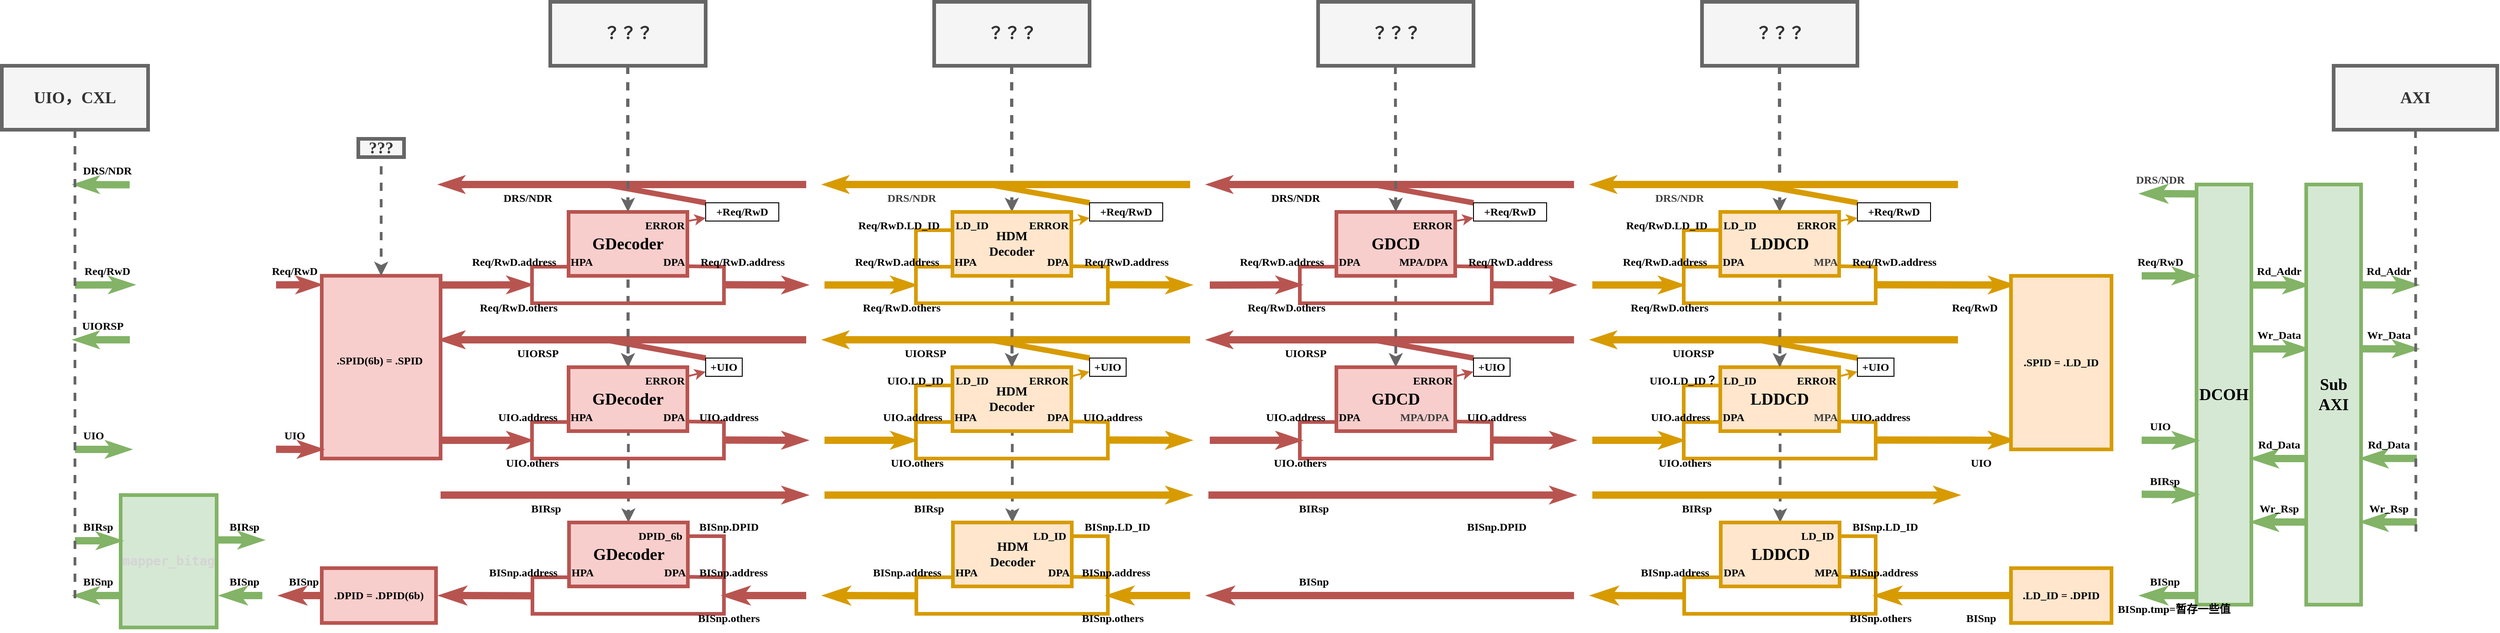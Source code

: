 <mxfile scale="5" border="0">
    <diagram id="ZBleZre1r7KAgKdAZK7f" name="第 1 页">
        <mxGraphModel dx="1297" dy="1450" grid="1" gridSize="10" guides="1" tooltips="1" connect="1" arrows="1" fold="1" page="1" pageScale="1" pageWidth="827" pageHeight="1169" background="#ffffff" math="0" shadow="0">
            <root>
                <mxCell id="0"/>
                <mxCell id="1" parent="0"/>
                <mxCell id="58" style="edgeStyle=none;html=1;fontSize=17;strokeWidth=3;fillColor=#f5f5f5;strokeColor=#666666;dashed=1;entryX=0.5;entryY=0;entryDx=0;entryDy=0;" parent="1" source="56" target="359" edge="1">
                    <mxGeometry relative="1" as="geometry">
                        <mxPoint x="445.0" y="800" as="targetPoint"/>
                    </mxGeometry>
                </mxCell>
                <mxCell id="56" value="&lt;font face=&quot;Georgia&quot;&gt;&lt;span style=&quot;font-size: 18px;&quot;&gt;&lt;b&gt;？？？&lt;/b&gt;&lt;/span&gt;&lt;/font&gt;" style="rounded=0;whiteSpace=wrap;html=1;strokeWidth=4;fillColor=#f5f5f5;strokeColor=#666666;fontColor=#333333;" parent="1" vertex="1">
                    <mxGeometry x="360" y="260" width="170" height="70" as="geometry"/>
                </mxCell>
                <mxCell id="103" value="" style="endArrow=none;html=1;strokeWidth=4;rounded=0;curved=0;fillColor=#f8cecc;strokeColor=#b85450;" parent="1" edge="1">
                    <mxGeometry width="50" height="50" relative="1" as="geometry">
                        <mxPoint x="340" y="740" as="sourcePoint"/>
                        <mxPoint x="380" y="720" as="targetPoint"/>
                        <Array as="points">
                            <mxPoint x="340" y="720"/>
                        </Array>
                    </mxGeometry>
                </mxCell>
                <mxCell id="104" value="" style="endArrow=none;html=1;strokeWidth=4;rounded=0;curved=0;fillColor=#f8cecc;strokeColor=#b85450;" parent="1" edge="1">
                    <mxGeometry width="50" height="50" relative="1" as="geometry">
                        <mxPoint x="340" y="740" as="sourcePoint"/>
                        <mxPoint x="550" y="740" as="targetPoint"/>
                        <Array as="points">
                            <mxPoint x="340" y="760"/>
                            <mxPoint x="550" y="760"/>
                        </Array>
                    </mxGeometry>
                </mxCell>
                <mxCell id="106" value="&lt;b&gt;&lt;font style=&quot;font-size: 18px;&quot; face=&quot;Georgia&quot;&gt;GDecoder&lt;/font&gt;&lt;/b&gt;" style="rounded=0;whiteSpace=wrap;html=1;strokeWidth=4;fillColor=#f8cecc;strokeColor=#b85450;" parent="1" vertex="1">
                    <mxGeometry x="380" y="660" width="130" height="70" as="geometry"/>
                </mxCell>
                <mxCell id="107" value="&lt;b&gt;&lt;font face=&quot;Georgia&quot;&gt;HPA&lt;/font&gt;&lt;/b&gt;" style="text;html=1;align=center;verticalAlign=middle;resizable=0;points=[];autosize=1;strokeColor=none;fillColor=none;" parent="1" vertex="1">
                    <mxGeometry x="369" y="700" width="50" height="30" as="geometry"/>
                </mxCell>
                <mxCell id="108" value="&lt;font face=&quot;Georgia&quot;&gt;&lt;b&gt;DPA&lt;/b&gt;&lt;/font&gt;" style="text;html=1;align=center;verticalAlign=middle;resizable=0;points=[];autosize=1;strokeColor=none;fillColor=none;" parent="1" vertex="1">
                    <mxGeometry x="470" y="700" width="50" height="30" as="geometry"/>
                </mxCell>
                <mxCell id="109" value="" style="endArrow=none;html=1;strokeWidth=4;rounded=0;curved=0;exitX=1.014;exitY=0.85;exitDx=0;exitDy=0;exitPerimeter=0;fillColor=#f8cecc;strokeColor=#b85450;" parent="1" source="106" edge="1">
                    <mxGeometry width="50" height="50" relative="1" as="geometry">
                        <mxPoint x="530" y="720" as="sourcePoint"/>
                        <mxPoint x="550" y="740" as="targetPoint"/>
                        <Array as="points">
                            <mxPoint x="550" y="720"/>
                        </Array>
                    </mxGeometry>
                </mxCell>
                <mxCell id="126" style="edgeStyle=none;html=1;startArrow=none;startFill=0;endArrow=none;endFill=0;strokeWidth=6;fillColor=#f8cecc;strokeColor=#b85450;" parent="1" edge="1">
                    <mxGeometry relative="1" as="geometry">
                        <mxPoint x="420" y="630" as="targetPoint"/>
                        <mxPoint x="530" y="650" as="sourcePoint"/>
                        <Array as="points"/>
                    </mxGeometry>
                </mxCell>
                <mxCell id="112" value="&lt;b&gt;&lt;font face=&quot;Georgia&quot;&gt;ERROR&lt;/font&gt;&lt;/b&gt;" style="text;html=1;align=center;verticalAlign=middle;resizable=0;points=[];autosize=1;strokeColor=none;fillColor=none;" parent="1" vertex="1">
                    <mxGeometry x="450" y="660" width="70" height="30" as="geometry"/>
                </mxCell>
                <mxCell id="113" value="" style="endArrow=classicThin;html=1;strokeWidth=8;fillColor=#f8cecc;strokeColor=#b85450;endFill=1;startSize=2;endSize=0;" parent="1" edge="1">
                    <mxGeometry width="50" height="50" relative="1" as="geometry">
                        <mxPoint x="550" y="739.81" as="sourcePoint"/>
                        <mxPoint x="640" y="740" as="targetPoint"/>
                    </mxGeometry>
                </mxCell>
                <mxCell id="120" value="" style="endArrow=none;html=1;strokeWidth=8;fillColor=#f8cecc;strokeColor=#b85450;startArrow=classicThin;startFill=1;endSize=0;startSize=0;" parent="1" edge="1">
                    <mxGeometry width="50" height="50" relative="1" as="geometry">
                        <mxPoint x="240" y="630" as="sourcePoint"/>
                        <mxPoint x="640" y="630" as="targetPoint"/>
                    </mxGeometry>
                </mxCell>
                <mxCell id="129" value="&lt;b&gt;&lt;font face=&quot;Georgia&quot;&gt;+UIO&lt;/font&gt;&lt;/b&gt;" style="rounded=0;whiteSpace=wrap;html=1;" parent="1" vertex="1">
                    <mxGeometry x="530" y="650" width="40" height="20" as="geometry"/>
                </mxCell>
                <mxCell id="131" style="edgeStyle=none;html=1;entryX=0.857;entryY=0.333;entryDx=0;entryDy=0;entryPerimeter=0;startArrow=classic;startFill=1;endArrow=none;endFill=0;strokeWidth=2;fillColor=#f8cecc;strokeColor=#b85450;" parent="1" source="129" target="112" edge="1">
                    <mxGeometry relative="1" as="geometry"/>
                </mxCell>
                <mxCell id="132" value="&lt;font face=&quot;Georgia&quot;&gt;&lt;b&gt;UIORSP&lt;/b&gt;&lt;/font&gt;" style="text;html=1;align=center;verticalAlign=middle;resizable=0;points=[];autosize=1;strokeColor=none;fillColor=none;" parent="1" vertex="1">
                    <mxGeometry x="310.5" y="630" width="70" height="30" as="geometry"/>
                </mxCell>
                <mxCell id="318" style="edgeStyle=none;html=1;fontSize=17;strokeWidth=3;fillColor=#f5f5f5;strokeColor=#666666;dashed=1;entryX=0.5;entryY=0;entryDx=0;entryDy=0;" parent="1" target="106" edge="1">
                    <mxGeometry relative="1" as="geometry">
                        <mxPoint x="444.55" y="800" as="targetPoint"/>
                        <mxPoint x="444.55" y="330" as="sourcePoint"/>
                    </mxGeometry>
                </mxCell>
                <mxCell id="338" value="" style="endArrow=classicThin;html=1;strokeWidth=8;fillColor=#f8cecc;strokeColor=#b85450;endFill=1;startSize=2;endSize=0;" parent="1" edge="1">
                    <mxGeometry width="50" height="50" relative="1" as="geometry">
                        <mxPoint x="240" y="740" as="sourcePoint"/>
                        <mxPoint x="339" y="740.07" as="targetPoint"/>
                    </mxGeometry>
                </mxCell>
                <mxCell id="340" value="" style="endArrow=none;html=1;strokeWidth=4;rounded=0;curved=0;fillColor=#f8cecc;strokeColor=#b85450;" parent="1" edge="1">
                    <mxGeometry width="50" height="50" relative="1" as="geometry">
                        <mxPoint x="340" y="570" as="sourcePoint"/>
                        <mxPoint x="380" y="550" as="targetPoint"/>
                        <Array as="points">
                            <mxPoint x="340" y="550"/>
                        </Array>
                    </mxGeometry>
                </mxCell>
                <mxCell id="341" value="" style="endArrow=none;html=1;strokeWidth=4;rounded=0;curved=0;fillColor=#f8cecc;strokeColor=#b85450;" parent="1" edge="1">
                    <mxGeometry width="50" height="50" relative="1" as="geometry">
                        <mxPoint x="340" y="570" as="sourcePoint"/>
                        <mxPoint x="550" y="570" as="targetPoint"/>
                        <Array as="points">
                            <mxPoint x="340" y="590"/>
                            <mxPoint x="550" y="590"/>
                        </Array>
                    </mxGeometry>
                </mxCell>
                <mxCell id="342" value="&lt;b&gt;&lt;font face=&quot;Georgia&quot; style=&quot;font-size: 18px;&quot;&gt;GDecoder&lt;/font&gt;&lt;/b&gt;" style="rounded=0;whiteSpace=wrap;html=1;strokeWidth=4;fillColor=#f8cecc;strokeColor=#b85450;" parent="1" vertex="1">
                    <mxGeometry x="380" y="490" width="130" height="70" as="geometry"/>
                </mxCell>
                <mxCell id="343" value="&lt;b&gt;&lt;font face=&quot;Georgia&quot;&gt;HPA&lt;/font&gt;&lt;/b&gt;" style="text;html=1;align=center;verticalAlign=middle;resizable=0;points=[];autosize=1;strokeColor=none;fillColor=none;" parent="1" vertex="1">
                    <mxGeometry x="369" y="530" width="50" height="30" as="geometry"/>
                </mxCell>
                <mxCell id="344" value="&lt;font face=&quot;Georgia&quot;&gt;&lt;b&gt;DPA&lt;/b&gt;&lt;/font&gt;" style="text;html=1;align=center;verticalAlign=middle;resizable=0;points=[];autosize=1;strokeColor=none;fillColor=none;" parent="1" vertex="1">
                    <mxGeometry x="470" y="530" width="50" height="30" as="geometry"/>
                </mxCell>
                <mxCell id="345" value="" style="endArrow=none;html=1;strokeWidth=4;rounded=0;curved=0;exitX=1.014;exitY=0.85;exitDx=0;exitDy=0;exitPerimeter=0;fillColor=#f8cecc;strokeColor=#b85450;" parent="1" source="342" edge="1">
                    <mxGeometry width="50" height="50" relative="1" as="geometry">
                        <mxPoint x="530" y="550" as="sourcePoint"/>
                        <mxPoint x="550" y="570" as="targetPoint"/>
                        <Array as="points">
                            <mxPoint x="550" y="550"/>
                        </Array>
                    </mxGeometry>
                </mxCell>
                <mxCell id="346" style="edgeStyle=none;html=1;startArrow=none;startFill=0;endArrow=none;endFill=0;strokeWidth=6;fillColor=#f8cecc;strokeColor=#b85450;" parent="1" edge="1">
                    <mxGeometry relative="1" as="geometry">
                        <mxPoint x="420" y="460" as="targetPoint"/>
                        <mxPoint x="530" y="480" as="sourcePoint"/>
                        <Array as="points"/>
                    </mxGeometry>
                </mxCell>
                <mxCell id="347" value="&lt;b&gt;&lt;font face=&quot;Georgia&quot;&gt;ERROR&lt;/font&gt;&lt;/b&gt;" style="text;html=1;align=center;verticalAlign=middle;resizable=0;points=[];autosize=1;strokeColor=none;fillColor=none;" parent="1" vertex="1">
                    <mxGeometry x="450" y="490" width="70" height="30" as="geometry"/>
                </mxCell>
                <mxCell id="348" value="" style="endArrow=classicThin;html=1;strokeWidth=8;fillColor=#f8cecc;strokeColor=#b85450;endFill=1;startSize=2;endSize=0;" parent="1" edge="1">
                    <mxGeometry width="50" height="50" relative="1" as="geometry">
                        <mxPoint x="550" y="569.81" as="sourcePoint"/>
                        <mxPoint x="640" y="570" as="targetPoint"/>
                    </mxGeometry>
                </mxCell>
                <mxCell id="349" value="" style="endArrow=none;html=1;strokeWidth=8;fillColor=#f8cecc;strokeColor=#b85450;startArrow=classicThin;startFill=1;endSize=0;startSize=0;" parent="1" edge="1">
                    <mxGeometry width="50" height="50" relative="1" as="geometry">
                        <mxPoint x="240" y="460" as="sourcePoint"/>
                        <mxPoint x="640" y="460" as="targetPoint"/>
                    </mxGeometry>
                </mxCell>
                <mxCell id="350" value="&lt;b&gt;&lt;font face=&quot;Georgia&quot;&gt;+&lt;/font&gt;&lt;/b&gt;&lt;b style=&quot;text-wrap-mode: nowrap;&quot;&gt;&lt;font face=&quot;Georgia&quot;&gt;Req/RwD&lt;/font&gt;&lt;/b&gt;" style="rounded=0;whiteSpace=wrap;html=1;" parent="1" vertex="1">
                    <mxGeometry x="530" y="480" width="80" height="20" as="geometry"/>
                </mxCell>
                <mxCell id="351" style="edgeStyle=none;html=1;entryX=0.857;entryY=0.333;entryDx=0;entryDy=0;entryPerimeter=0;startArrow=classic;startFill=1;endArrow=none;endFill=0;strokeWidth=2;fillColor=#f8cecc;strokeColor=#b85450;" parent="1" source="350" target="347" edge="1">
                    <mxGeometry relative="1" as="geometry"/>
                </mxCell>
                <mxCell id="352" value="&lt;font face=&quot;Georgia&quot;&gt;&lt;b&gt;DRS/NDR&lt;/b&gt;&lt;/font&gt;" style="text;html=1;align=center;verticalAlign=middle;resizable=0;points=[];autosize=1;strokeColor=none;fillColor=none;" parent="1" vertex="1">
                    <mxGeometry x="290" y="460" width="90" height="30" as="geometry"/>
                </mxCell>
                <mxCell id="354" value="&lt;b&gt;&lt;font face=&quot;Georgia&quot;&gt;Req/RwD&lt;/font&gt;&lt;/b&gt;&lt;b style=&quot;&quot;&gt;&lt;font face=&quot;Georgia&quot;&gt;.address&lt;/font&gt;&lt;/b&gt;" style="text;html=1;align=center;verticalAlign=middle;resizable=0;points=[];autosize=1;strokeColor=none;fillColor=none;" parent="1" vertex="1">
                    <mxGeometry x="500" y="530" width="140" height="30" as="geometry"/>
                </mxCell>
                <mxCell id="355" value="" style="endArrow=classicThin;html=1;strokeWidth=8;fillColor=#f8cecc;strokeColor=#b85450;endFill=1;startSize=2;endSize=0;" parent="1" edge="1">
                    <mxGeometry width="50" height="50" relative="1" as="geometry">
                        <mxPoint x="240" y="570" as="sourcePoint"/>
                        <mxPoint x="339" y="569.82" as="targetPoint"/>
                    </mxGeometry>
                </mxCell>
                <mxCell id="356" style="edgeStyle=none;html=1;fontSize=17;strokeWidth=3;fillColor=#f5f5f5;strokeColor=#666666;dashed=1;" parent="1" edge="1">
                    <mxGeometry relative="1" as="geometry">
                        <mxPoint x="445" y="490" as="targetPoint"/>
                        <mxPoint x="444.5" y="330" as="sourcePoint"/>
                    </mxGeometry>
                </mxCell>
                <mxCell id="339" value="&lt;b&gt;&lt;font face=&quot;Georgia&quot;&gt;Req/RwD&lt;/font&gt;&lt;/b&gt;&lt;font face=&quot;Georgia&quot;&gt;&lt;b&gt;.others&lt;/b&gt;&lt;/font&gt;" style="text;html=1;align=center;verticalAlign=middle;resizable=0;points=[];autosize=1;strokeColor=none;fillColor=none;" parent="1" vertex="1">
                    <mxGeometry x="260" y="580" width="130" height="30" as="geometry"/>
                </mxCell>
                <mxCell id="353" value="&lt;b style=&quot;&quot;&gt;&lt;font face=&quot;Georgia&quot;&gt;Req/RwD.address&lt;/font&gt;&lt;/b&gt;" style="text;html=1;align=center;verticalAlign=middle;resizable=0;points=[];autosize=1;strokeColor=none;fillColor=none;" parent="1" vertex="1">
                    <mxGeometry x="250" y="530" width="140" height="30" as="geometry"/>
                </mxCell>
                <mxCell id="99" value="&lt;font face=&quot;Georgia&quot;&gt;&lt;b&gt;UIO.others&lt;/b&gt;&lt;/font&gt;" style="text;html=1;align=center;verticalAlign=middle;resizable=0;points=[];autosize=1;strokeColor=none;fillColor=none;" parent="1" vertex="1">
                    <mxGeometry x="295" y="750" width="90" height="30" as="geometry"/>
                </mxCell>
                <mxCell id="105" value="&lt;b style=&quot;&quot;&gt;&lt;font face=&quot;Georgia&quot;&gt;UIO.address&lt;/font&gt;&lt;/b&gt;" style="text;html=1;align=center;verticalAlign=middle;resizable=0;points=[];autosize=1;strokeColor=none;fillColor=none;" parent="1" vertex="1">
                    <mxGeometry x="285" y="700" width="100" height="30" as="geometry"/>
                </mxCell>
                <mxCell id="316" value="&lt;b style=&quot;&quot;&gt;&lt;font face=&quot;Georgia&quot;&gt;UIO.address&lt;/font&gt;&lt;/b&gt;" style="text;html=1;align=center;verticalAlign=middle;resizable=0;points=[];autosize=1;strokeColor=none;fillColor=none;" parent="1" vertex="1">
                    <mxGeometry x="505" y="700" width="100" height="30" as="geometry"/>
                </mxCell>
                <mxCell id="357" value="" style="endArrow=none;html=1;strokeWidth=4;rounded=0;curved=0;fillColor=#f8cecc;strokeColor=#b85450;" parent="1" edge="1">
                    <mxGeometry width="50" height="50" relative="1" as="geometry">
                        <mxPoint x="340.5" y="910" as="sourcePoint"/>
                        <mxPoint x="380.5" y="890" as="targetPoint"/>
                        <Array as="points">
                            <mxPoint x="340.5" y="890"/>
                        </Array>
                    </mxGeometry>
                </mxCell>
                <mxCell id="358" value="" style="endArrow=none;html=1;strokeWidth=4;rounded=0;curved=0;fillColor=#f8cecc;strokeColor=#b85450;" parent="1" edge="1">
                    <mxGeometry width="50" height="50" relative="1" as="geometry">
                        <mxPoint x="340.5" y="910" as="sourcePoint"/>
                        <mxPoint x="550" y="910" as="targetPoint"/>
                        <Array as="points">
                            <mxPoint x="340.5" y="930"/>
                            <mxPoint x="550" y="930"/>
                        </Array>
                    </mxGeometry>
                </mxCell>
                <mxCell id="359" value="&lt;b&gt;&lt;font style=&quot;font-size: 18px;&quot; face=&quot;Georgia&quot;&gt;GDecoder&lt;/font&gt;&lt;/b&gt;" style="rounded=0;whiteSpace=wrap;html=1;strokeWidth=4;fillColor=#f8cecc;strokeColor=#b85450;" parent="1" vertex="1">
                    <mxGeometry x="380.5" y="830" width="130" height="70" as="geometry"/>
                </mxCell>
                <mxCell id="360" value="&lt;b&gt;&lt;font face=&quot;Georgia&quot;&gt;HPA&lt;/font&gt;&lt;/b&gt;" style="text;html=1;align=center;verticalAlign=middle;resizable=0;points=[];autosize=1;strokeColor=none;fillColor=none;" parent="1" vertex="1">
                    <mxGeometry x="369.5" y="870" width="50" height="30" as="geometry"/>
                </mxCell>
                <mxCell id="361" value="&lt;font face=&quot;Georgia&quot;&gt;&lt;b&gt;DPA&lt;/b&gt;&lt;/font&gt;" style="text;html=1;align=center;verticalAlign=middle;resizable=0;points=[];autosize=1;strokeColor=none;fillColor=none;" parent="1" vertex="1">
                    <mxGeometry x="470.5" y="870" width="50" height="30" as="geometry"/>
                </mxCell>
                <mxCell id="362" value="" style="endArrow=none;html=1;strokeWidth=4;rounded=0;curved=0;exitX=1.014;exitY=0.85;exitDx=0;exitDy=0;exitPerimeter=0;fillColor=#f8cecc;strokeColor=#b85450;" parent="1" source="359" edge="1">
                    <mxGeometry width="50" height="50" relative="1" as="geometry">
                        <mxPoint x="530.5" y="890" as="sourcePoint"/>
                        <mxPoint x="550" y="910" as="targetPoint"/>
                        <Array as="points">
                            <mxPoint x="550" y="890"/>
                        </Array>
                    </mxGeometry>
                </mxCell>
                <mxCell id="364" value="&lt;b&gt;&lt;font face=&quot;Georgia&quot;&gt;DPID_6b&lt;/font&gt;&lt;/b&gt;" style="text;html=1;align=center;verticalAlign=middle;resizable=0;points=[];autosize=1;strokeColor=none;fillColor=none;" parent="1" vertex="1">
                    <mxGeometry x="440" y="830" width="80" height="30" as="geometry"/>
                </mxCell>
                <mxCell id="365" value="" style="endArrow=none;html=1;strokeWidth=8;fillColor=#f8cecc;strokeColor=#b85450;endFill=0;startSize=2;endSize=0;startArrow=classicThin;startFill=1;" parent="1" edge="1">
                    <mxGeometry width="50" height="50" relative="1" as="geometry">
                        <mxPoint x="550" y="910" as="sourcePoint"/>
                        <mxPoint x="640" y="910" as="targetPoint"/>
                    </mxGeometry>
                </mxCell>
                <mxCell id="366" value="" style="endArrow=classicThin;html=1;strokeWidth=8;fillColor=#f8cecc;strokeColor=#b85450;startArrow=none;startFill=0;endSize=0;startSize=0;endFill=1;" parent="1" edge="1">
                    <mxGeometry width="50" height="50" relative="1" as="geometry">
                        <mxPoint x="240" y="800" as="sourcePoint"/>
                        <mxPoint x="640" y="800" as="targetPoint"/>
                    </mxGeometry>
                </mxCell>
                <mxCell id="369" value="&lt;font face=&quot;Georgia&quot;&gt;&lt;b&gt;BIRsp&lt;/b&gt;&lt;/font&gt;" style="text;html=1;align=center;verticalAlign=middle;resizable=0;points=[];autosize=1;strokeColor=none;fillColor=none;" parent="1" vertex="1">
                    <mxGeometry x="325" y="800" width="60" height="30" as="geometry"/>
                </mxCell>
                <mxCell id="371" value="&lt;font face=&quot;Georgia&quot;&gt;&lt;b&gt;BISnp.others&lt;/b&gt;&lt;/font&gt;" style="text;html=1;align=center;verticalAlign=middle;resizable=0;points=[];autosize=1;strokeColor=none;fillColor=none;" parent="1" vertex="1">
                    <mxGeometry x="500" y="920" width="110" height="30" as="geometry"/>
                </mxCell>
                <mxCell id="372" value="&lt;b style=&quot;&quot;&gt;&lt;font face=&quot;Georgia&quot;&gt;BISnp.address&lt;/font&gt;&lt;/b&gt;" style="text;html=1;align=center;verticalAlign=middle;resizable=0;points=[];autosize=1;strokeColor=none;fillColor=none;" parent="1" vertex="1">
                    <mxGeometry x="275" y="870" width="110" height="30" as="geometry"/>
                </mxCell>
                <mxCell id="374" value="" style="endArrow=none;html=1;strokeWidth=8;fillColor=#f8cecc;strokeColor=#b85450;endFill=0;startSize=2;endSize=0;startArrow=classicThin;startFill=1;" parent="1" edge="1">
                    <mxGeometry width="50" height="50" relative="1" as="geometry">
                        <mxPoint x="240" y="910" as="sourcePoint"/>
                        <mxPoint x="340" y="910.19" as="targetPoint"/>
                    </mxGeometry>
                </mxCell>
                <mxCell id="375" value="" style="endArrow=none;html=1;strokeWidth=4;rounded=0;curved=0;exitX=1.014;exitY=0.85;exitDx=0;exitDy=0;exitPerimeter=0;fillColor=#f8cecc;strokeColor=#b85450;" parent="1" edge="1">
                    <mxGeometry width="50" height="50" relative="1" as="geometry">
                        <mxPoint x="511.5" y="845" as="sourcePoint"/>
                        <mxPoint x="550" y="890" as="targetPoint"/>
                        <Array as="points">
                            <mxPoint x="550" y="845"/>
                        </Array>
                    </mxGeometry>
                </mxCell>
                <mxCell id="376" value="&lt;b style=&quot;&quot;&gt;&lt;font face=&quot;Georgia&quot;&gt;BISnp.address&lt;/font&gt;&lt;/b&gt;" style="text;html=1;align=center;verticalAlign=middle;resizable=0;points=[];autosize=1;strokeColor=none;fillColor=none;" parent="1" vertex="1">
                    <mxGeometry x="505" y="870" width="110" height="30" as="geometry"/>
                </mxCell>
                <mxCell id="377" value="&lt;b style=&quot;&quot;&gt;&lt;font face=&quot;Georgia&quot;&gt;BISnp.DPID&lt;/font&gt;&lt;/b&gt;" style="text;html=1;align=center;verticalAlign=middle;resizable=0;points=[];autosize=1;strokeColor=none;fillColor=none;" parent="1" vertex="1">
                    <mxGeometry x="505" y="820" width="100" height="30" as="geometry"/>
                </mxCell>
                <mxCell id="380" style="edgeStyle=none;html=1;fontSize=17;strokeWidth=3;fillColor=#f5f5f5;strokeColor=#666666;dashed=1;entryX=0.5;entryY=0;entryDx=0;entryDy=0;" parent="1" source="381" target="422" edge="1">
                    <mxGeometry relative="1" as="geometry">
                        <mxPoint x="865.0" y="800" as="targetPoint"/>
                    </mxGeometry>
                </mxCell>
                <mxCell id="381" value="&lt;font face=&quot;Georgia&quot;&gt;&lt;span style=&quot;font-size: 18px;&quot;&gt;&lt;b&gt;？？？&lt;/b&gt;&lt;/span&gt;&lt;/font&gt;" style="rounded=0;whiteSpace=wrap;html=1;strokeWidth=4;fillColor=#f5f5f5;strokeColor=#666666;fontColor=#333333;" parent="1" vertex="1">
                    <mxGeometry x="780" y="260" width="170" height="70" as="geometry"/>
                </mxCell>
                <mxCell id="383" value="" style="endArrow=none;html=1;strokeWidth=4;rounded=0;curved=0;fillColor=#ffe6cc;strokeColor=#d79b00;" parent="1" edge="1">
                    <mxGeometry width="50" height="50" relative="1" as="geometry">
                        <mxPoint x="760" y="740" as="sourcePoint"/>
                        <mxPoint x="800" y="720" as="targetPoint"/>
                        <Array as="points">
                            <mxPoint x="760" y="720"/>
                        </Array>
                    </mxGeometry>
                </mxCell>
                <mxCell id="384" value="" style="endArrow=none;html=1;strokeWidth=4;rounded=0;curved=0;fillColor=#ffe6cc;strokeColor=#d79b00;" parent="1" edge="1">
                    <mxGeometry width="50" height="50" relative="1" as="geometry">
                        <mxPoint x="760" y="740" as="sourcePoint"/>
                        <mxPoint x="970" y="740" as="targetPoint"/>
                        <Array as="points">
                            <mxPoint x="760" y="760"/>
                            <mxPoint x="970" y="760"/>
                        </Array>
                    </mxGeometry>
                </mxCell>
                <mxCell id="385" value="&lt;font style=&quot;font-size: 14px;&quot; face=&quot;Georgia&quot;&gt;&lt;b&gt;HDM&lt;/b&gt;&lt;/font&gt;&lt;div&gt;&lt;font style=&quot;font-size: 14px;&quot; face=&quot;Georgia&quot;&gt;&lt;b&gt;Decoder&lt;/b&gt;&lt;/font&gt;&lt;/div&gt;" style="rounded=0;whiteSpace=wrap;html=1;strokeWidth=4;fillColor=#ffe6cc;strokeColor=#d79b00;" parent="1" vertex="1">
                    <mxGeometry x="800" y="660" width="130" height="70" as="geometry"/>
                </mxCell>
                <mxCell id="386" value="&lt;b&gt;&lt;font face=&quot;Georgia&quot;&gt;HPA&lt;/font&gt;&lt;/b&gt;" style="text;html=1;align=center;verticalAlign=middle;resizable=0;points=[];autosize=1;strokeColor=none;fillColor=none;" parent="1" vertex="1">
                    <mxGeometry x="789" y="700" width="50" height="30" as="geometry"/>
                </mxCell>
                <mxCell id="387" value="&lt;font face=&quot;Georgia&quot;&gt;&lt;b&gt;DPA&lt;/b&gt;&lt;/font&gt;" style="text;html=1;align=center;verticalAlign=middle;resizable=0;points=[];autosize=1;strokeColor=none;fillColor=none;" parent="1" vertex="1">
                    <mxGeometry x="890" y="700" width="50" height="30" as="geometry"/>
                </mxCell>
                <mxCell id="388" value="" style="endArrow=none;html=1;strokeWidth=4;rounded=0;curved=0;exitX=1.014;exitY=0.85;exitDx=0;exitDy=0;exitPerimeter=0;fillColor=#ffe6cc;strokeColor=#d79b00;" parent="1" source="385" edge="1">
                    <mxGeometry width="50" height="50" relative="1" as="geometry">
                        <mxPoint x="950" y="720" as="sourcePoint"/>
                        <mxPoint x="970" y="740" as="targetPoint"/>
                        <Array as="points">
                            <mxPoint x="970" y="720"/>
                        </Array>
                    </mxGeometry>
                </mxCell>
                <mxCell id="389" style="edgeStyle=none;html=1;startArrow=none;startFill=0;endArrow=none;endFill=0;strokeWidth=6;fillColor=#ffe6cc;strokeColor=#d79b00;" parent="1" edge="1">
                    <mxGeometry relative="1" as="geometry">
                        <mxPoint x="840" y="630" as="targetPoint"/>
                        <mxPoint x="950" y="650" as="sourcePoint"/>
                        <Array as="points"/>
                    </mxGeometry>
                </mxCell>
                <mxCell id="390" value="&lt;b&gt;&lt;font face=&quot;Georgia&quot;&gt;ERROR&lt;/font&gt;&lt;/b&gt;" style="text;html=1;align=center;verticalAlign=middle;resizable=0;points=[];autosize=1;strokeColor=none;fillColor=none;" parent="1" vertex="1">
                    <mxGeometry x="870" y="660" width="70" height="30" as="geometry"/>
                </mxCell>
                <mxCell id="391" value="" style="endArrow=classicThin;html=1;strokeWidth=8;fillColor=#ffe6cc;strokeColor=#d79b00;endFill=1;startSize=2;endSize=0;" parent="1" edge="1">
                    <mxGeometry width="50" height="50" relative="1" as="geometry">
                        <mxPoint x="970" y="739.81" as="sourcePoint"/>
                        <mxPoint x="1060" y="740" as="targetPoint"/>
                    </mxGeometry>
                </mxCell>
                <mxCell id="392" value="" style="endArrow=none;html=1;strokeWidth=8;fillColor=#ffe6cc;strokeColor=#d79b00;startArrow=classicThin;startFill=1;endSize=0;startSize=0;" parent="1" edge="1">
                    <mxGeometry width="50" height="50" relative="1" as="geometry">
                        <mxPoint x="660" y="630" as="sourcePoint"/>
                        <mxPoint x="1060" y="630" as="targetPoint"/>
                    </mxGeometry>
                </mxCell>
                <mxCell id="393" value="&lt;b&gt;&lt;font face=&quot;Georgia&quot;&gt;+UIO&lt;/font&gt;&lt;/b&gt;" style="rounded=0;whiteSpace=wrap;html=1;" parent="1" vertex="1">
                    <mxGeometry x="950" y="650" width="40" height="20" as="geometry"/>
                </mxCell>
                <mxCell id="394" style="edgeStyle=none;html=1;entryX=0.857;entryY=0.333;entryDx=0;entryDy=0;entryPerimeter=0;startArrow=classic;startFill=1;endArrow=none;endFill=0;strokeWidth=2;fillColor=#ffe6cc;strokeColor=#d79b00;" parent="1" source="393" target="390" edge="1">
                    <mxGeometry relative="1" as="geometry"/>
                </mxCell>
                <mxCell id="395" value="&lt;font face=&quot;Georgia&quot;&gt;&lt;b&gt;UIORSP&lt;/b&gt;&lt;/font&gt;" style="text;html=1;align=center;verticalAlign=middle;resizable=0;points=[];autosize=1;strokeColor=none;fillColor=none;" parent="1" vertex="1">
                    <mxGeometry x="735" y="630" width="70" height="30" as="geometry"/>
                </mxCell>
                <mxCell id="397" style="edgeStyle=none;html=1;fontSize=17;strokeWidth=3;fillColor=#f5f5f5;strokeColor=#666666;dashed=1;entryX=0.5;entryY=0;entryDx=0;entryDy=0;" parent="1" target="385" edge="1">
                    <mxGeometry relative="1" as="geometry">
                        <mxPoint x="864.55" y="800" as="targetPoint"/>
                        <mxPoint x="864.55" y="330" as="sourcePoint"/>
                    </mxGeometry>
                </mxCell>
                <mxCell id="398" value="" style="endArrow=classicThin;html=1;strokeWidth=8;fillColor=#ffe6cc;strokeColor=#d79b00;endFill=1;startSize=2;endSize=0;" parent="1" edge="1">
                    <mxGeometry width="50" height="50" relative="1" as="geometry">
                        <mxPoint x="660" y="740" as="sourcePoint"/>
                        <mxPoint x="759" y="740.07" as="targetPoint"/>
                    </mxGeometry>
                </mxCell>
                <mxCell id="414" style="edgeStyle=none;html=1;fontSize=17;strokeWidth=3;fillColor=#f5f5f5;strokeColor=#666666;dashed=1;" parent="1" edge="1">
                    <mxGeometry relative="1" as="geometry">
                        <mxPoint x="865" y="490" as="targetPoint"/>
                        <mxPoint x="864.5" y="330" as="sourcePoint"/>
                    </mxGeometry>
                </mxCell>
                <mxCell id="417" value="&lt;font face=&quot;Georgia&quot;&gt;&lt;b&gt;UIO.others&lt;/b&gt;&lt;/font&gt;" style="text;html=1;align=center;verticalAlign=middle;resizable=0;points=[];autosize=1;strokeColor=none;fillColor=none;" parent="1" vertex="1">
                    <mxGeometry x="715.5" y="750" width="90" height="30" as="geometry"/>
                </mxCell>
                <mxCell id="419" value="&lt;b style=&quot;&quot;&gt;&lt;font face=&quot;Georgia&quot;&gt;UIO.address&lt;/font&gt;&lt;/b&gt;" style="text;html=1;align=center;verticalAlign=middle;resizable=0;points=[];autosize=1;strokeColor=none;fillColor=none;" parent="1" vertex="1">
                    <mxGeometry x="925" y="700" width="100" height="30" as="geometry"/>
                </mxCell>
                <mxCell id="420" value="" style="endArrow=none;html=1;strokeWidth=4;rounded=0;curved=0;fillColor=#ffe6cc;strokeColor=#d79b00;" parent="1" edge="1">
                    <mxGeometry width="50" height="50" relative="1" as="geometry">
                        <mxPoint x="760.5" y="910" as="sourcePoint"/>
                        <mxPoint x="800.5" y="890" as="targetPoint"/>
                        <Array as="points">
                            <mxPoint x="760.5" y="890"/>
                        </Array>
                    </mxGeometry>
                </mxCell>
                <mxCell id="421" value="" style="endArrow=none;html=1;strokeWidth=4;rounded=0;curved=0;fillColor=#ffe6cc;strokeColor=#d79b00;" parent="1" edge="1">
                    <mxGeometry width="50" height="50" relative="1" as="geometry">
                        <mxPoint x="760.5" y="910" as="sourcePoint"/>
                        <mxPoint x="970" y="910" as="targetPoint"/>
                        <Array as="points">
                            <mxPoint x="760.5" y="930"/>
                            <mxPoint x="970" y="930"/>
                        </Array>
                    </mxGeometry>
                </mxCell>
                <mxCell id="422" value="&lt;font style=&quot;font-size: 14px;&quot; face=&quot;Georgia&quot;&gt;&lt;b style=&quot;&quot;&gt;HDM&lt;/b&gt;&lt;/font&gt;&lt;div&gt;&lt;font style=&quot;font-size: 14px;&quot; face=&quot;Georgia&quot;&gt;&lt;b style=&quot;&quot;&gt;Decoder&lt;/b&gt;&lt;/font&gt;&lt;/div&gt;" style="rounded=0;whiteSpace=wrap;html=1;strokeWidth=4;fillColor=#ffe6cc;strokeColor=#d79b00;" parent="1" vertex="1">
                    <mxGeometry x="800.5" y="830" width="130" height="70" as="geometry"/>
                </mxCell>
                <mxCell id="423" value="&lt;b&gt;&lt;font face=&quot;Georgia&quot;&gt;HPA&lt;/font&gt;&lt;/b&gt;" style="text;html=1;align=center;verticalAlign=middle;resizable=0;points=[];autosize=1;strokeColor=none;fillColor=none;" parent="1" vertex="1">
                    <mxGeometry x="789.5" y="870" width="50" height="30" as="geometry"/>
                </mxCell>
                <mxCell id="424" value="&lt;font face=&quot;Georgia&quot;&gt;&lt;b&gt;DPA&lt;/b&gt;&lt;/font&gt;" style="text;html=1;align=center;verticalAlign=middle;resizable=0;points=[];autosize=1;strokeColor=none;fillColor=none;" parent="1" vertex="1">
                    <mxGeometry x="890.5" y="870" width="50" height="30" as="geometry"/>
                </mxCell>
                <mxCell id="425" value="" style="endArrow=none;html=1;strokeWidth=4;rounded=0;curved=0;exitX=1.014;exitY=0.85;exitDx=0;exitDy=0;exitPerimeter=0;fillColor=#ffe6cc;strokeColor=#d79b00;" parent="1" source="422" edge="1">
                    <mxGeometry width="50" height="50" relative="1" as="geometry">
                        <mxPoint x="950.5" y="890" as="sourcePoint"/>
                        <mxPoint x="970" y="910" as="targetPoint"/>
                        <Array as="points">
                            <mxPoint x="970" y="890"/>
                        </Array>
                    </mxGeometry>
                </mxCell>
                <mxCell id="426" value="&lt;b&gt;&lt;font face=&quot;Georgia&quot;&gt;LD_ID&lt;/font&gt;&lt;/b&gt;" style="text;html=1;align=center;verticalAlign=middle;resizable=0;points=[];autosize=1;strokeColor=none;fillColor=none;" parent="1" vertex="1">
                    <mxGeometry x="870.5" y="830" width="70" height="30" as="geometry"/>
                </mxCell>
                <mxCell id="427" value="" style="endArrow=none;html=1;strokeWidth=8;fillColor=#ffe6cc;strokeColor=#d79b00;endFill=0;startSize=2;endSize=0;startArrow=classicThin;startFill=1;" parent="1" edge="1">
                    <mxGeometry width="50" height="50" relative="1" as="geometry">
                        <mxPoint x="970" y="910" as="sourcePoint"/>
                        <mxPoint x="1060" y="910" as="targetPoint"/>
                    </mxGeometry>
                </mxCell>
                <mxCell id="428" value="" style="endArrow=classicThin;html=1;strokeWidth=8;fillColor=#ffe6cc;strokeColor=#d79b00;startArrow=none;startFill=0;endSize=0;startSize=0;endFill=1;" parent="1" edge="1">
                    <mxGeometry width="50" height="50" relative="1" as="geometry">
                        <mxPoint x="660" y="800" as="sourcePoint"/>
                        <mxPoint x="1060" y="800" as="targetPoint"/>
                    </mxGeometry>
                </mxCell>
                <mxCell id="429" value="&lt;font face=&quot;Georgia&quot;&gt;&lt;b&gt;BIRsp&lt;/b&gt;&lt;/font&gt;" style="text;html=1;align=center;verticalAlign=middle;resizable=0;points=[];autosize=1;strokeColor=none;fillColor=none;" parent="1" vertex="1">
                    <mxGeometry x="744" y="800" width="60" height="30" as="geometry"/>
                </mxCell>
                <mxCell id="430" value="&lt;font face=&quot;Georgia&quot;&gt;&lt;b&gt;BISnp.others&lt;/b&gt;&lt;/font&gt;" style="text;html=1;align=center;verticalAlign=middle;resizable=0;points=[];autosize=1;strokeColor=none;fillColor=none;" parent="1" vertex="1">
                    <mxGeometry x="920" y="920" width="110" height="30" as="geometry"/>
                </mxCell>
                <mxCell id="431" value="&lt;b style=&quot;&quot;&gt;&lt;font face=&quot;Georgia&quot;&gt;BISnp.address&lt;/font&gt;&lt;/b&gt;" style="text;html=1;align=center;verticalAlign=middle;resizable=0;points=[];autosize=1;strokeColor=none;fillColor=none;" parent="1" vertex="1">
                    <mxGeometry x="695" y="870" width="110" height="30" as="geometry"/>
                </mxCell>
                <mxCell id="432" value="" style="endArrow=none;html=1;strokeWidth=8;fillColor=#ffe6cc;strokeColor=#d79b00;endFill=0;startSize=2;endSize=0;startArrow=classicThin;startFill=1;" parent="1" edge="1">
                    <mxGeometry width="50" height="50" relative="1" as="geometry">
                        <mxPoint x="660" y="910" as="sourcePoint"/>
                        <mxPoint x="760" y="910.19" as="targetPoint"/>
                    </mxGeometry>
                </mxCell>
                <mxCell id="433" value="" style="endArrow=none;html=1;strokeWidth=4;rounded=0;curved=0;exitX=1.014;exitY=0.85;exitDx=0;exitDy=0;exitPerimeter=0;fillColor=#ffe6cc;strokeColor=#d79b00;" parent="1" edge="1">
                    <mxGeometry width="50" height="50" relative="1" as="geometry">
                        <mxPoint x="931.5" y="845" as="sourcePoint"/>
                        <mxPoint x="970" y="890" as="targetPoint"/>
                        <Array as="points">
                            <mxPoint x="970" y="845"/>
                        </Array>
                    </mxGeometry>
                </mxCell>
                <mxCell id="434" value="&lt;b style=&quot;&quot;&gt;&lt;font face=&quot;Georgia&quot;&gt;BISnp.address&amp;nbsp;&lt;/font&gt;&lt;/b&gt;" style="text;html=1;align=center;verticalAlign=middle;resizable=0;points=[];autosize=1;strokeColor=none;fillColor=none;" parent="1" vertex="1">
                    <mxGeometry x="920" y="870" width="120" height="30" as="geometry"/>
                </mxCell>
                <mxCell id="435" value="&lt;b style=&quot;&quot;&gt;&lt;font face=&quot;Georgia&quot;&gt;BISnp.LD_ID&lt;/font&gt;&lt;/b&gt;" style="text;html=1;align=center;verticalAlign=middle;resizable=0;points=[];autosize=1;strokeColor=none;fillColor=none;" parent="1" vertex="1">
                    <mxGeometry x="925" y="820" width="110" height="30" as="geometry"/>
                </mxCell>
                <mxCell id="436" value="&lt;b&gt;&lt;font face=&quot;Georgia&quot;&gt;LD_ID&lt;/font&gt;&lt;/b&gt;" style="text;html=1;align=center;verticalAlign=middle;resizable=0;points=[];autosize=1;strokeColor=none;fillColor=none;" parent="1" vertex="1">
                    <mxGeometry x="785.5" y="660" width="70" height="30" as="geometry"/>
                </mxCell>
                <mxCell id="437" value="" style="endArrow=none;html=1;strokeWidth=4;rounded=0;curved=0;fillColor=#ffe6cc;strokeColor=#d79b00;" parent="1" edge="1">
                    <mxGeometry width="50" height="50" relative="1" as="geometry">
                        <mxPoint x="760" y="720" as="sourcePoint"/>
                        <mxPoint x="800.5" y="680" as="targetPoint"/>
                        <Array as="points">
                            <mxPoint x="760" y="680"/>
                        </Array>
                    </mxGeometry>
                </mxCell>
                <mxCell id="418" value="&lt;b style=&quot;&quot;&gt;&lt;font face=&quot;Georgia&quot;&gt;UIO.address&lt;/font&gt;&lt;/b&gt;" style="text;html=1;align=center;verticalAlign=middle;resizable=0;points=[];autosize=1;strokeColor=none;fillColor=none;" parent="1" vertex="1">
                    <mxGeometry x="705.5" y="700" width="100" height="30" as="geometry"/>
                </mxCell>
                <mxCell id="439" value="&lt;b style=&quot;&quot;&gt;&lt;font face=&quot;Georgia&quot;&gt;UIO.LD_ID&lt;/font&gt;&lt;/b&gt;" style="text;html=1;align=center;verticalAlign=middle;resizable=0;points=[];autosize=1;strokeColor=none;fillColor=none;" parent="1" vertex="1">
                    <mxGeometry x="714" y="660" width="90" height="30" as="geometry"/>
                </mxCell>
                <mxCell id="442" value="" style="endArrow=none;html=1;strokeWidth=4;rounded=0;curved=0;fillColor=#ffe6cc;strokeColor=#d79b00;" parent="1" edge="1">
                    <mxGeometry width="50" height="50" relative="1" as="geometry">
                        <mxPoint x="760" y="570" as="sourcePoint"/>
                        <mxPoint x="800" y="550" as="targetPoint"/>
                        <Array as="points">
                            <mxPoint x="760" y="550"/>
                        </Array>
                    </mxGeometry>
                </mxCell>
                <mxCell id="443" value="" style="endArrow=none;html=1;strokeWidth=4;rounded=0;curved=0;fillColor=#ffe6cc;strokeColor=#d79b00;" parent="1" edge="1">
                    <mxGeometry width="50" height="50" relative="1" as="geometry">
                        <mxPoint x="760" y="570" as="sourcePoint"/>
                        <mxPoint x="970" y="570" as="targetPoint"/>
                        <Array as="points">
                            <mxPoint x="760" y="590"/>
                            <mxPoint x="970" y="590"/>
                        </Array>
                    </mxGeometry>
                </mxCell>
                <mxCell id="444" value="&lt;font style=&quot;font-size: 14px;&quot; face=&quot;Georgia&quot;&gt;&lt;b&gt;HDM&lt;/b&gt;&lt;/font&gt;&lt;div&gt;&lt;font style=&quot;font-size: 14px;&quot; face=&quot;Georgia&quot;&gt;&lt;b&gt;Decoder&lt;/b&gt;&lt;/font&gt;&lt;/div&gt;" style="rounded=0;whiteSpace=wrap;html=1;strokeWidth=4;fillColor=#ffe6cc;strokeColor=#d79b00;" parent="1" vertex="1">
                    <mxGeometry x="800" y="490" width="130" height="70" as="geometry"/>
                </mxCell>
                <mxCell id="445" value="&lt;b&gt;&lt;font face=&quot;Georgia&quot;&gt;HPA&lt;/font&gt;&lt;/b&gt;" style="text;html=1;align=center;verticalAlign=middle;resizable=0;points=[];autosize=1;strokeColor=none;fillColor=none;" parent="1" vertex="1">
                    <mxGeometry x="789" y="530" width="50" height="30" as="geometry"/>
                </mxCell>
                <mxCell id="446" value="&lt;font face=&quot;Georgia&quot;&gt;&lt;b&gt;DPA&lt;/b&gt;&lt;/font&gt;" style="text;html=1;align=center;verticalAlign=middle;resizable=0;points=[];autosize=1;strokeColor=none;fillColor=none;" parent="1" vertex="1">
                    <mxGeometry x="890" y="530" width="50" height="30" as="geometry"/>
                </mxCell>
                <mxCell id="447" value="" style="endArrow=none;html=1;strokeWidth=4;rounded=0;curved=0;exitX=1.014;exitY=0.85;exitDx=0;exitDy=0;exitPerimeter=0;fillColor=#ffe6cc;strokeColor=#d79b00;" parent="1" source="444" edge="1">
                    <mxGeometry width="50" height="50" relative="1" as="geometry">
                        <mxPoint x="950" y="550" as="sourcePoint"/>
                        <mxPoint x="970" y="570" as="targetPoint"/>
                        <Array as="points">
                            <mxPoint x="970" y="550"/>
                        </Array>
                    </mxGeometry>
                </mxCell>
                <mxCell id="448" style="edgeStyle=none;html=1;startArrow=none;startFill=0;endArrow=none;endFill=0;strokeWidth=6;fillColor=#ffe6cc;strokeColor=#d79b00;" parent="1" edge="1">
                    <mxGeometry relative="1" as="geometry">
                        <mxPoint x="840" y="460" as="targetPoint"/>
                        <mxPoint x="950" y="480" as="sourcePoint"/>
                        <Array as="points"/>
                    </mxGeometry>
                </mxCell>
                <mxCell id="449" value="&lt;b&gt;&lt;font face=&quot;Georgia&quot;&gt;ERROR&lt;/font&gt;&lt;/b&gt;" style="text;html=1;align=center;verticalAlign=middle;resizable=0;points=[];autosize=1;strokeColor=none;fillColor=none;" parent="1" vertex="1">
                    <mxGeometry x="870" y="490" width="70" height="30" as="geometry"/>
                </mxCell>
                <mxCell id="450" value="" style="endArrow=classicThin;html=1;strokeWidth=8;fillColor=#ffe6cc;strokeColor=#d79b00;endFill=1;startSize=2;endSize=0;" parent="1" edge="1">
                    <mxGeometry width="50" height="50" relative="1" as="geometry">
                        <mxPoint x="970" y="569.81" as="sourcePoint"/>
                        <mxPoint x="1060" y="570" as="targetPoint"/>
                    </mxGeometry>
                </mxCell>
                <mxCell id="451" value="" style="endArrow=none;html=1;strokeWidth=8;fillColor=#ffe6cc;strokeColor=#d79b00;startArrow=classicThin;startFill=1;endSize=0;startSize=0;" parent="1" edge="1">
                    <mxGeometry width="50" height="50" relative="1" as="geometry">
                        <mxPoint x="660" y="460" as="sourcePoint"/>
                        <mxPoint x="1060" y="460" as="targetPoint"/>
                    </mxGeometry>
                </mxCell>
                <mxCell id="452" value="&lt;b&gt;&lt;font face=&quot;Georgia&quot;&gt;+&lt;/font&gt;&lt;/b&gt;&lt;b style=&quot;text-wrap-mode: nowrap;&quot;&gt;&lt;font face=&quot;Georgia&quot;&gt;Req/RwD&lt;/font&gt;&lt;/b&gt;" style="rounded=0;whiteSpace=wrap;html=1;" parent="1" vertex="1">
                    <mxGeometry x="950" y="480" width="80" height="20" as="geometry"/>
                </mxCell>
                <mxCell id="453" style="edgeStyle=none;html=1;entryX=0.857;entryY=0.333;entryDx=0;entryDy=0;entryPerimeter=0;startArrow=classic;startFill=1;endArrow=none;endFill=0;strokeWidth=2;fillColor=#ffe6cc;strokeColor=#d79b00;" parent="1" source="452" target="449" edge="1">
                    <mxGeometry relative="1" as="geometry"/>
                </mxCell>
                <mxCell id="454" value="&lt;b style=&quot;color: rgb(63, 63, 63); font-family: Georgia;&quot;&gt;DRS/NDR&lt;/b&gt;" style="text;html=1;align=center;verticalAlign=middle;resizable=0;points=[];autosize=1;strokeColor=none;fillColor=none;" parent="1" vertex="1">
                    <mxGeometry x="710" y="460" width="90" height="30" as="geometry"/>
                </mxCell>
                <mxCell id="455" value="" style="endArrow=classicThin;html=1;strokeWidth=8;fillColor=#ffe6cc;strokeColor=#d79b00;endFill=1;startSize=2;endSize=0;" parent="1" edge="1">
                    <mxGeometry width="50" height="50" relative="1" as="geometry">
                        <mxPoint x="660" y="570" as="sourcePoint"/>
                        <mxPoint x="759" y="570.07" as="targetPoint"/>
                    </mxGeometry>
                </mxCell>
                <mxCell id="456" value="&lt;b&gt;&lt;font face=&quot;Georgia&quot;&gt;Req/RwD&lt;/font&gt;&lt;/b&gt;&lt;font face=&quot;Georgia&quot;&gt;&lt;b&gt;.others&lt;/b&gt;&lt;/font&gt;" style="text;html=1;align=center;verticalAlign=middle;resizable=0;points=[];autosize=1;strokeColor=none;fillColor=none;" parent="1" vertex="1">
                    <mxGeometry x="679" y="580" width="130" height="30" as="geometry"/>
                </mxCell>
                <mxCell id="457" value="&lt;b&gt;&lt;font face=&quot;Georgia&quot;&gt;Req/RwD&lt;/font&gt;&lt;/b&gt;&lt;b style=&quot;&quot;&gt;&lt;font face=&quot;Georgia&quot;&gt;.address&lt;/font&gt;&lt;/b&gt;" style="text;html=1;align=center;verticalAlign=middle;resizable=0;points=[];autosize=1;strokeColor=none;fillColor=none;" parent="1" vertex="1">
                    <mxGeometry x="920" y="530" width="140" height="30" as="geometry"/>
                </mxCell>
                <mxCell id="458" value="&lt;b&gt;&lt;font face=&quot;Georgia&quot;&gt;LD_ID&lt;/font&gt;&lt;/b&gt;" style="text;html=1;align=center;verticalAlign=middle;resizable=0;points=[];autosize=1;strokeColor=none;fillColor=none;" parent="1" vertex="1">
                    <mxGeometry x="785.5" y="490" width="70" height="30" as="geometry"/>
                </mxCell>
                <mxCell id="459" value="" style="endArrow=none;html=1;strokeWidth=4;rounded=0;curved=0;fillColor=#ffe6cc;strokeColor=#d79b00;" parent="1" edge="1">
                    <mxGeometry width="50" height="50" relative="1" as="geometry">
                        <mxPoint x="760" y="550" as="sourcePoint"/>
                        <mxPoint x="800.5" y="510" as="targetPoint"/>
                        <Array as="points">
                            <mxPoint x="760" y="510"/>
                        </Array>
                    </mxGeometry>
                </mxCell>
                <mxCell id="460" value="&lt;b&gt;&lt;font face=&quot;Georgia&quot;&gt;Req/RwD&lt;/font&gt;&lt;/b&gt;&lt;b style=&quot;&quot;&gt;&lt;font face=&quot;Georgia&quot;&gt;.address&lt;/font&gt;&lt;/b&gt;" style="text;html=1;align=center;verticalAlign=middle;resizable=0;points=[];autosize=1;strokeColor=none;fillColor=none;" parent="1" vertex="1">
                    <mxGeometry x="669" y="530" width="140" height="30" as="geometry"/>
                </mxCell>
                <mxCell id="461" value="&lt;b&gt;&lt;font face=&quot;Georgia&quot;&gt;Req/RwD&lt;/font&gt;&lt;/b&gt;&lt;b style=&quot;&quot;&gt;&lt;font face=&quot;Georgia&quot;&gt;.LD_ID&lt;/font&gt;&lt;/b&gt;" style="text;html=1;align=center;verticalAlign=middle;resizable=0;points=[];autosize=1;strokeColor=none;fillColor=none;" parent="1" vertex="1">
                    <mxGeometry x="675.5" y="490" width="130" height="30" as="geometry"/>
                </mxCell>
                <mxCell id="469" value="&lt;font face=&quot;Georgia&quot;&gt;&lt;span style=&quot;font-size: 18px;&quot;&gt;&lt;b&gt;？？？&lt;/b&gt;&lt;/span&gt;&lt;/font&gt;" style="rounded=0;whiteSpace=wrap;html=1;strokeWidth=4;fillColor=#f5f5f5;strokeColor=#666666;fontColor=#333333;" parent="1" vertex="1">
                    <mxGeometry x="1200" y="260" width="170" height="70" as="geometry"/>
                </mxCell>
                <mxCell id="471" value="" style="endArrow=none;html=1;strokeWidth=4;rounded=0;curved=0;fillColor=#f8cecc;strokeColor=#b85450;" parent="1" edge="1">
                    <mxGeometry width="50" height="50" relative="1" as="geometry">
                        <mxPoint x="1180" y="740" as="sourcePoint"/>
                        <mxPoint x="1220" y="720" as="targetPoint"/>
                        <Array as="points">
                            <mxPoint x="1180" y="720"/>
                        </Array>
                    </mxGeometry>
                </mxCell>
                <mxCell id="472" value="" style="endArrow=none;html=1;strokeWidth=4;rounded=0;curved=0;fillColor=#f8cecc;strokeColor=#b85450;" parent="1" edge="1">
                    <mxGeometry width="50" height="50" relative="1" as="geometry">
                        <mxPoint x="1180" y="740" as="sourcePoint"/>
                        <mxPoint x="1390" y="740" as="targetPoint"/>
                        <Array as="points">
                            <mxPoint x="1180" y="760"/>
                            <mxPoint x="1390" y="760"/>
                        </Array>
                    </mxGeometry>
                </mxCell>
                <mxCell id="473" value="&lt;b&gt;&lt;font style=&quot;font-size: 18px;&quot; face=&quot;Georgia&quot;&gt;GDCD&lt;/font&gt;&lt;/b&gt;" style="rounded=0;whiteSpace=wrap;html=1;strokeWidth=4;fillColor=#f8cecc;strokeColor=#b85450;" parent="1" vertex="1">
                    <mxGeometry x="1220" y="660" width="130" height="70" as="geometry"/>
                </mxCell>
                <mxCell id="474" value="&lt;b&gt;&lt;font face=&quot;Georgia&quot;&gt;DPA&lt;/font&gt;&lt;/b&gt;" style="text;html=1;align=center;verticalAlign=middle;resizable=0;points=[];autosize=1;strokeColor=none;fillColor=none;" parent="1" vertex="1">
                    <mxGeometry x="1209" y="700" width="50" height="30" as="geometry"/>
                </mxCell>
                <mxCell id="475" value="&lt;b style=&quot;color: rgb(63, 63, 63); font-family: Georgia;&quot;&gt;MPA/DPA&lt;/b&gt;" style="text;html=1;align=center;verticalAlign=middle;resizable=0;points=[];autosize=1;strokeColor=none;fillColor=none;" parent="1" vertex="1">
                    <mxGeometry x="1270.5" y="700" width="90" height="30" as="geometry"/>
                </mxCell>
                <mxCell id="476" value="" style="endArrow=none;html=1;strokeWidth=4;rounded=0;curved=0;exitX=1.014;exitY=0.85;exitDx=0;exitDy=0;exitPerimeter=0;fillColor=#f8cecc;strokeColor=#b85450;" parent="1" source="473" edge="1">
                    <mxGeometry width="50" height="50" relative="1" as="geometry">
                        <mxPoint x="1370" y="720" as="sourcePoint"/>
                        <mxPoint x="1390" y="740" as="targetPoint"/>
                        <Array as="points">
                            <mxPoint x="1390" y="720"/>
                        </Array>
                    </mxGeometry>
                </mxCell>
                <mxCell id="477" style="edgeStyle=none;html=1;startArrow=none;startFill=0;endArrow=none;endFill=0;strokeWidth=6;fillColor=#f8cecc;strokeColor=#b85450;" parent="1" edge="1">
                    <mxGeometry relative="1" as="geometry">
                        <mxPoint x="1260" y="630" as="targetPoint"/>
                        <mxPoint x="1370" y="650" as="sourcePoint"/>
                        <Array as="points"/>
                    </mxGeometry>
                </mxCell>
                <mxCell id="478" value="&lt;b&gt;&lt;font face=&quot;Georgia&quot;&gt;ERROR&lt;/font&gt;&lt;/b&gt;" style="text;html=1;align=center;verticalAlign=middle;resizable=0;points=[];autosize=1;strokeColor=none;fillColor=none;" parent="1" vertex="1">
                    <mxGeometry x="1290" y="660" width="70" height="30" as="geometry"/>
                </mxCell>
                <mxCell id="479" value="" style="endArrow=classicThin;html=1;strokeWidth=8;fillColor=#f8cecc;strokeColor=#b85450;endFill=1;startSize=2;endSize=0;" parent="1" edge="1">
                    <mxGeometry width="50" height="50" relative="1" as="geometry">
                        <mxPoint x="1390" y="739.81" as="sourcePoint"/>
                        <mxPoint x="1480" y="740" as="targetPoint"/>
                    </mxGeometry>
                </mxCell>
                <mxCell id="480" value="" style="endArrow=none;html=1;strokeWidth=8;fillColor=#f8cecc;strokeColor=#b85450;startArrow=classicThin;startFill=1;endSize=0;startSize=0;" parent="1" edge="1">
                    <mxGeometry width="50" height="50" relative="1" as="geometry">
                        <mxPoint x="1080" y="630" as="sourcePoint"/>
                        <mxPoint x="1480" y="630" as="targetPoint"/>
                    </mxGeometry>
                </mxCell>
                <mxCell id="481" value="&lt;b&gt;&lt;font face=&quot;Georgia&quot;&gt;+UIO&lt;/font&gt;&lt;/b&gt;" style="rounded=0;whiteSpace=wrap;html=1;" parent="1" vertex="1">
                    <mxGeometry x="1370" y="650" width="40" height="20" as="geometry"/>
                </mxCell>
                <mxCell id="482" style="edgeStyle=none;html=1;entryX=0.857;entryY=0.333;entryDx=0;entryDy=0;entryPerimeter=0;startArrow=classic;startFill=1;endArrow=none;endFill=0;strokeWidth=2;fillColor=#f8cecc;strokeColor=#b85450;" parent="1" source="481" target="478" edge="1">
                    <mxGeometry relative="1" as="geometry"/>
                </mxCell>
                <mxCell id="483" value="&lt;font face=&quot;Georgia&quot;&gt;&lt;b&gt;UIORSP&lt;/b&gt;&lt;/font&gt;" style="text;html=1;align=center;verticalAlign=middle;resizable=0;points=[];autosize=1;strokeColor=none;fillColor=none;" parent="1" vertex="1">
                    <mxGeometry x="1150.5" y="630" width="70" height="30" as="geometry"/>
                </mxCell>
                <mxCell id="485" style="edgeStyle=none;html=1;fontSize=17;strokeWidth=3;fillColor=#f5f5f5;strokeColor=#666666;dashed=1;entryX=0.5;entryY=0;entryDx=0;entryDy=0;" parent="1" target="473" edge="1">
                    <mxGeometry relative="1" as="geometry">
                        <mxPoint x="1284.55" y="800" as="targetPoint"/>
                        <mxPoint x="1284.55" y="330" as="sourcePoint"/>
                    </mxGeometry>
                </mxCell>
                <mxCell id="486" value="" style="endArrow=classicThin;html=1;strokeWidth=8;fillColor=#f8cecc;strokeColor=#b85450;endFill=1;startSize=2;endSize=0;" parent="1" edge="1">
                    <mxGeometry width="50" height="50" relative="1" as="geometry">
                        <mxPoint x="1081.5" y="740" as="sourcePoint"/>
                        <mxPoint x="1180.5" y="740.07" as="targetPoint"/>
                    </mxGeometry>
                </mxCell>
                <mxCell id="487" value="" style="endArrow=none;html=1;strokeWidth=4;rounded=0;curved=0;fillColor=#f8cecc;strokeColor=#b85450;" parent="1" edge="1">
                    <mxGeometry width="50" height="50" relative="1" as="geometry">
                        <mxPoint x="1180" y="570" as="sourcePoint"/>
                        <mxPoint x="1220" y="550" as="targetPoint"/>
                        <Array as="points">
                            <mxPoint x="1180" y="550"/>
                        </Array>
                    </mxGeometry>
                </mxCell>
                <mxCell id="488" value="" style="endArrow=none;html=1;strokeWidth=4;rounded=0;curved=0;fillColor=#f8cecc;strokeColor=#b85450;" parent="1" edge="1">
                    <mxGeometry width="50" height="50" relative="1" as="geometry">
                        <mxPoint x="1180" y="570" as="sourcePoint"/>
                        <mxPoint x="1390" y="570" as="targetPoint"/>
                        <Array as="points">
                            <mxPoint x="1180" y="590"/>
                            <mxPoint x="1390" y="590"/>
                        </Array>
                    </mxGeometry>
                </mxCell>
                <mxCell id="489" value="&lt;b&gt;&lt;font face=&quot;Georgia&quot; style=&quot;font-size: 18px;&quot;&gt;GDCD&lt;/font&gt;&lt;/b&gt;" style="rounded=0;whiteSpace=wrap;html=1;strokeWidth=4;fillColor=#f8cecc;strokeColor=#b85450;" parent="1" vertex="1">
                    <mxGeometry x="1220" y="490" width="130" height="70" as="geometry"/>
                </mxCell>
                <mxCell id="490" value="&lt;b&gt;&lt;font face=&quot;Georgia&quot;&gt;DPA&lt;/font&gt;&lt;/b&gt;" style="text;html=1;align=center;verticalAlign=middle;resizable=0;points=[];autosize=1;strokeColor=none;fillColor=none;" parent="1" vertex="1">
                    <mxGeometry x="1209" y="530" width="50" height="30" as="geometry"/>
                </mxCell>
                <mxCell id="491" value="&lt;font face=&quot;Georgia&quot;&gt;&lt;b&gt;MPA/DPA&lt;/b&gt;&lt;/font&gt;" style="text;html=1;align=center;verticalAlign=middle;resizable=0;points=[];autosize=1;strokeColor=none;fillColor=none;" parent="1" vertex="1">
                    <mxGeometry x="1270" y="530" width="90" height="30" as="geometry"/>
                </mxCell>
                <mxCell id="492" value="" style="endArrow=none;html=1;strokeWidth=4;rounded=0;curved=0;exitX=1.014;exitY=0.85;exitDx=0;exitDy=0;exitPerimeter=0;fillColor=#f8cecc;strokeColor=#b85450;" parent="1" source="489" edge="1">
                    <mxGeometry width="50" height="50" relative="1" as="geometry">
                        <mxPoint x="1370" y="550" as="sourcePoint"/>
                        <mxPoint x="1390" y="570" as="targetPoint"/>
                        <Array as="points">
                            <mxPoint x="1390" y="550"/>
                        </Array>
                    </mxGeometry>
                </mxCell>
                <mxCell id="493" style="edgeStyle=none;html=1;startArrow=none;startFill=0;endArrow=none;endFill=0;strokeWidth=6;fillColor=#f8cecc;strokeColor=#b85450;" parent="1" edge="1">
                    <mxGeometry relative="1" as="geometry">
                        <mxPoint x="1260" y="460" as="targetPoint"/>
                        <mxPoint x="1370" y="480" as="sourcePoint"/>
                        <Array as="points"/>
                    </mxGeometry>
                </mxCell>
                <mxCell id="494" value="&lt;b&gt;&lt;font face=&quot;Georgia&quot;&gt;ERROR&lt;/font&gt;&lt;/b&gt;" style="text;html=1;align=center;verticalAlign=middle;resizable=0;points=[];autosize=1;strokeColor=none;fillColor=none;" parent="1" vertex="1">
                    <mxGeometry x="1290" y="490" width="70" height="30" as="geometry"/>
                </mxCell>
                <mxCell id="495" value="" style="endArrow=classicThin;html=1;strokeWidth=8;fillColor=#f8cecc;strokeColor=#b85450;endFill=1;startSize=2;endSize=0;" parent="1" edge="1">
                    <mxGeometry width="50" height="50" relative="1" as="geometry">
                        <mxPoint x="1390" y="569.81" as="sourcePoint"/>
                        <mxPoint x="1480" y="570" as="targetPoint"/>
                    </mxGeometry>
                </mxCell>
                <mxCell id="496" value="" style="endArrow=none;html=1;strokeWidth=8;fillColor=#f8cecc;strokeColor=#b85450;startArrow=classicThin;startFill=1;endSize=0;startSize=0;" parent="1" edge="1">
                    <mxGeometry width="50" height="50" relative="1" as="geometry">
                        <mxPoint x="1080" y="460" as="sourcePoint"/>
                        <mxPoint x="1480" y="460" as="targetPoint"/>
                    </mxGeometry>
                </mxCell>
                <mxCell id="497" value="&lt;b&gt;&lt;font face=&quot;Georgia&quot;&gt;+&lt;/font&gt;&lt;/b&gt;&lt;b style=&quot;text-wrap-mode: nowrap;&quot;&gt;&lt;font face=&quot;Georgia&quot;&gt;Req/RwD&lt;/font&gt;&lt;/b&gt;" style="rounded=0;whiteSpace=wrap;html=1;" parent="1" vertex="1">
                    <mxGeometry x="1370" y="480" width="80" height="20" as="geometry"/>
                </mxCell>
                <mxCell id="498" style="edgeStyle=none;html=1;entryX=0.857;entryY=0.333;entryDx=0;entryDy=0;entryPerimeter=0;startArrow=classic;startFill=1;endArrow=none;endFill=0;strokeWidth=2;fillColor=#f8cecc;strokeColor=#b85450;" parent="1" source="497" target="494" edge="1">
                    <mxGeometry relative="1" as="geometry"/>
                </mxCell>
                <mxCell id="499" value="&lt;font face=&quot;Georgia&quot;&gt;&lt;b&gt;DRS/NDR&lt;/b&gt;&lt;/font&gt;" style="text;html=1;align=center;verticalAlign=middle;resizable=0;points=[];autosize=1;strokeColor=none;fillColor=none;" parent="1" vertex="1">
                    <mxGeometry x="1130" y="460" width="90" height="30" as="geometry"/>
                </mxCell>
                <mxCell id="500" value="&lt;b&gt;&lt;font face=&quot;Georgia&quot;&gt;Req/RwD&lt;/font&gt;&lt;/b&gt;&lt;b style=&quot;&quot;&gt;&lt;font face=&quot;Georgia&quot;&gt;.address&lt;/font&gt;&lt;/b&gt;" style="text;html=1;align=center;verticalAlign=middle;resizable=0;points=[];autosize=1;strokeColor=none;fillColor=none;" parent="1" vertex="1">
                    <mxGeometry x="1340" y="530" width="140" height="30" as="geometry"/>
                </mxCell>
                <mxCell id="501" value="" style="endArrow=classicThin;html=1;strokeWidth=8;fillColor=#f8cecc;strokeColor=#b85450;endFill=1;startSize=2;endSize=0;" parent="1" edge="1">
                    <mxGeometry width="50" height="50" relative="1" as="geometry">
                        <mxPoint x="1081.5" y="570.07" as="sourcePoint"/>
                        <mxPoint x="1180.5" y="569.89" as="targetPoint"/>
                    </mxGeometry>
                </mxCell>
                <mxCell id="502" style="edgeStyle=none;html=1;fontSize=17;strokeWidth=3;fillColor=#f5f5f5;strokeColor=#666666;dashed=1;" parent="1" edge="1">
                    <mxGeometry relative="1" as="geometry">
                        <mxPoint x="1285" y="490" as="targetPoint"/>
                        <mxPoint x="1284.5" y="330" as="sourcePoint"/>
                    </mxGeometry>
                </mxCell>
                <mxCell id="503" value="&lt;b&gt;&lt;font face=&quot;Georgia&quot;&gt;Req/RwD&lt;/font&gt;&lt;/b&gt;&lt;font face=&quot;Georgia&quot;&gt;&lt;b&gt;.others&lt;/b&gt;&lt;/font&gt;" style="text;html=1;align=center;verticalAlign=middle;resizable=0;points=[];autosize=1;strokeColor=none;fillColor=none;" parent="1" vertex="1">
                    <mxGeometry x="1100" y="580" width="130" height="30" as="geometry"/>
                </mxCell>
                <mxCell id="504" value="&lt;b style=&quot;&quot;&gt;&lt;font face=&quot;Georgia&quot;&gt;Req/RwD.address&lt;/font&gt;&lt;/b&gt;" style="text;html=1;align=center;verticalAlign=middle;resizable=0;points=[];autosize=1;strokeColor=none;fillColor=none;" parent="1" vertex="1">
                    <mxGeometry x="1090" y="530" width="140" height="30" as="geometry"/>
                </mxCell>
                <mxCell id="505" value="&lt;font face=&quot;Georgia&quot;&gt;&lt;b&gt;UIO.others&lt;/b&gt;&lt;/font&gt;" style="text;html=1;align=center;verticalAlign=middle;resizable=0;points=[];autosize=1;strokeColor=none;fillColor=none;" parent="1" vertex="1">
                    <mxGeometry x="1135" y="750" width="90" height="30" as="geometry"/>
                </mxCell>
                <mxCell id="506" value="&lt;b style=&quot;&quot;&gt;&lt;font face=&quot;Georgia&quot;&gt;UIO.address&lt;/font&gt;&lt;/b&gt;" style="text;html=1;align=center;verticalAlign=middle;resizable=0;points=[];autosize=1;strokeColor=none;fillColor=none;" parent="1" vertex="1">
                    <mxGeometry x="1125" y="700" width="100" height="30" as="geometry"/>
                </mxCell>
                <mxCell id="507" value="&lt;b style=&quot;&quot;&gt;&lt;font face=&quot;Georgia&quot;&gt;UIO.address&lt;/font&gt;&lt;/b&gt;" style="text;html=1;align=center;verticalAlign=middle;resizable=0;points=[];autosize=1;strokeColor=none;fillColor=none;" parent="1" vertex="1">
                    <mxGeometry x="1345" y="700" width="100" height="30" as="geometry"/>
                </mxCell>
                <mxCell id="516" value="" style="endArrow=classicThin;html=1;strokeWidth=8;fillColor=#f8cecc;strokeColor=#b85450;startArrow=none;startFill=0;endSize=0;startSize=0;endFill=1;" parent="1" edge="1">
                    <mxGeometry width="50" height="50" relative="1" as="geometry">
                        <mxPoint x="1080" y="800" as="sourcePoint"/>
                        <mxPoint x="1480" y="800" as="targetPoint"/>
                    </mxGeometry>
                </mxCell>
                <mxCell id="517" value="&lt;font face=&quot;Georgia&quot;&gt;&lt;b&gt;BIRsp&lt;/b&gt;&lt;/font&gt;" style="text;html=1;align=center;verticalAlign=middle;resizable=0;points=[];autosize=1;strokeColor=none;fillColor=none;" parent="1" vertex="1">
                    <mxGeometry x="1165" y="800" width="60" height="30" as="geometry"/>
                </mxCell>
                <mxCell id="519" value="&lt;b style=&quot;&quot;&gt;&lt;font face=&quot;Georgia&quot;&gt;BISnp&lt;/font&gt;&lt;/b&gt;" style="text;html=1;align=center;verticalAlign=middle;resizable=0;points=[];autosize=1;strokeColor=none;fillColor=none;" parent="1" vertex="1">
                    <mxGeometry x="1165" y="880" width="60" height="30" as="geometry"/>
                </mxCell>
                <mxCell id="520" value="" style="endArrow=none;html=1;strokeWidth=8;fillColor=#f8cecc;strokeColor=#b85450;endFill=0;startSize=2;endSize=0;startArrow=classicThin;startFill=1;" parent="1" edge="1">
                    <mxGeometry width="50" height="50" relative="1" as="geometry">
                        <mxPoint x="1080" y="910" as="sourcePoint"/>
                        <mxPoint x="1480" y="910" as="targetPoint"/>
                    </mxGeometry>
                </mxCell>
                <mxCell id="523" value="&lt;b style=&quot;&quot;&gt;&lt;font face=&quot;Georgia&quot;&gt;BISnp.DPID&lt;/font&gt;&lt;/b&gt;" style="text;html=1;align=center;verticalAlign=middle;resizable=0;points=[];autosize=1;strokeColor=none;fillColor=none;" parent="1" vertex="1">
                    <mxGeometry x="1345" y="820" width="100" height="30" as="geometry"/>
                </mxCell>
                <mxCell id="525" style="edgeStyle=none;html=1;fontSize=17;strokeWidth=3;fillColor=#f5f5f5;strokeColor=#666666;dashed=1;entryX=0.5;entryY=0;entryDx=0;entryDy=0;" parent="1" source="526" target="549" edge="1">
                    <mxGeometry relative="1" as="geometry">
                        <mxPoint x="1705.0" y="800" as="targetPoint"/>
                    </mxGeometry>
                </mxCell>
                <mxCell id="526" value="&lt;font face=&quot;Georgia&quot;&gt;&lt;span style=&quot;font-size: 18px;&quot;&gt;&lt;b&gt;？？？&lt;/b&gt;&lt;/span&gt;&lt;/font&gt;" style="rounded=0;whiteSpace=wrap;html=1;strokeWidth=4;fillColor=#f5f5f5;strokeColor=#666666;fontColor=#333333;" parent="1" vertex="1">
                    <mxGeometry x="1620" y="260" width="170" height="70" as="geometry"/>
                </mxCell>
                <mxCell id="528" value="" style="endArrow=none;html=1;strokeWidth=4;rounded=0;curved=0;fillColor=#ffe6cc;strokeColor=#d79b00;" parent="1" edge="1">
                    <mxGeometry width="50" height="50" relative="1" as="geometry">
                        <mxPoint x="1600" y="740" as="sourcePoint"/>
                        <mxPoint x="1640" y="720" as="targetPoint"/>
                        <Array as="points">
                            <mxPoint x="1600" y="720"/>
                        </Array>
                    </mxGeometry>
                </mxCell>
                <mxCell id="529" value="" style="endArrow=none;html=1;strokeWidth=4;rounded=0;curved=0;fillColor=#ffe6cc;strokeColor=#d79b00;" parent="1" edge="1">
                    <mxGeometry width="50" height="50" relative="1" as="geometry">
                        <mxPoint x="1600" y="740" as="sourcePoint"/>
                        <mxPoint x="1810" y="740" as="targetPoint"/>
                        <Array as="points">
                            <mxPoint x="1600" y="760"/>
                            <mxPoint x="1810" y="760"/>
                        </Array>
                    </mxGeometry>
                </mxCell>
                <mxCell id="530" value="&lt;b&gt;&lt;font style=&quot;font-size: 18px;&quot; face=&quot;Georgia&quot;&gt;LDDCD&lt;/font&gt;&lt;/b&gt;" style="rounded=0;whiteSpace=wrap;html=1;strokeWidth=4;fillColor=#ffe6cc;strokeColor=#d79b00;" parent="1" vertex="1">
                    <mxGeometry x="1640" y="660" width="130" height="70" as="geometry"/>
                </mxCell>
                <mxCell id="531" value="&lt;b&gt;&lt;font face=&quot;Georgia&quot;&gt;DPA&lt;/font&gt;&lt;/b&gt;" style="text;html=1;align=center;verticalAlign=middle;resizable=0;points=[];autosize=1;strokeColor=none;fillColor=none;" parent="1" vertex="1">
                    <mxGeometry x="1629" y="700" width="50" height="30" as="geometry"/>
                </mxCell>
                <mxCell id="532" value="&lt;b style=&quot;color: rgb(63, 63, 63); font-family: Georgia;&quot;&gt;MPA&lt;/b&gt;" style="text;html=1;align=center;verticalAlign=middle;resizable=0;points=[];autosize=1;strokeColor=none;fillColor=none;" parent="1" vertex="1">
                    <mxGeometry x="1730" y="700" width="50" height="30" as="geometry"/>
                </mxCell>
                <mxCell id="533" value="" style="endArrow=none;html=1;strokeWidth=4;rounded=0;curved=0;exitX=1.014;exitY=0.85;exitDx=0;exitDy=0;exitPerimeter=0;fillColor=#ffe6cc;strokeColor=#d79b00;" parent="1" source="530" edge="1">
                    <mxGeometry width="50" height="50" relative="1" as="geometry">
                        <mxPoint x="1790" y="720" as="sourcePoint"/>
                        <mxPoint x="1810" y="740" as="targetPoint"/>
                        <Array as="points">
                            <mxPoint x="1810" y="720"/>
                        </Array>
                    </mxGeometry>
                </mxCell>
                <mxCell id="534" style="edgeStyle=none;html=1;startArrow=none;startFill=0;endArrow=none;endFill=0;strokeWidth=6;fillColor=#ffe6cc;strokeColor=#d79b00;" parent="1" edge="1">
                    <mxGeometry relative="1" as="geometry">
                        <mxPoint x="1680" y="630" as="targetPoint"/>
                        <mxPoint x="1790" y="650" as="sourcePoint"/>
                        <Array as="points"/>
                    </mxGeometry>
                </mxCell>
                <mxCell id="535" value="&lt;b&gt;&lt;font face=&quot;Georgia&quot;&gt;ERROR&lt;/font&gt;&lt;/b&gt;" style="text;html=1;align=center;verticalAlign=middle;resizable=0;points=[];autosize=1;strokeColor=none;fillColor=none;" parent="1" vertex="1">
                    <mxGeometry x="1710" y="660" width="70" height="30" as="geometry"/>
                </mxCell>
                <mxCell id="536" value="" style="endArrow=classicThin;html=1;strokeWidth=8;fillColor=#ffe6cc;strokeColor=#d79b00;endFill=1;startSize=2;endSize=0;entryX=0.018;entryY=0.947;entryDx=0;entryDy=0;entryPerimeter=0;" parent="1" target="587" edge="1">
                    <mxGeometry width="50" height="50" relative="1" as="geometry">
                        <mxPoint x="1810" y="739.81" as="sourcePoint"/>
                        <mxPoint x="1950" y="740" as="targetPoint"/>
                    </mxGeometry>
                </mxCell>
                <mxCell id="537" value="" style="endArrow=none;html=1;strokeWidth=8;fillColor=#ffe6cc;strokeColor=#d79b00;startArrow=classicThin;startFill=1;endSize=0;startSize=0;" parent="1" edge="1">
                    <mxGeometry width="50" height="50" relative="1" as="geometry">
                        <mxPoint x="1500" y="630" as="sourcePoint"/>
                        <mxPoint x="1900" y="630" as="targetPoint"/>
                    </mxGeometry>
                </mxCell>
                <mxCell id="538" value="&lt;b&gt;&lt;font face=&quot;Georgia&quot;&gt;+UIO&lt;/font&gt;&lt;/b&gt;" style="rounded=0;whiteSpace=wrap;html=1;" parent="1" vertex="1">
                    <mxGeometry x="1790" y="650" width="40" height="20" as="geometry"/>
                </mxCell>
                <mxCell id="539" style="edgeStyle=none;html=1;entryX=0.857;entryY=0.333;entryDx=0;entryDy=0;entryPerimeter=0;startArrow=classic;startFill=1;endArrow=none;endFill=0;strokeWidth=2;fillColor=#ffe6cc;strokeColor=#d79b00;" parent="1" source="538" target="535" edge="1">
                    <mxGeometry relative="1" as="geometry"/>
                </mxCell>
                <mxCell id="540" value="&lt;font face=&quot;Georgia&quot;&gt;&lt;b&gt;UIORSP&lt;/b&gt;&lt;/font&gt;" style="text;html=1;align=center;verticalAlign=middle;resizable=0;points=[];autosize=1;strokeColor=none;fillColor=none;" parent="1" vertex="1">
                    <mxGeometry x="1575" y="630" width="70" height="30" as="geometry"/>
                </mxCell>
                <mxCell id="542" style="edgeStyle=none;html=1;fontSize=17;strokeWidth=3;fillColor=#f5f5f5;strokeColor=#666666;dashed=1;entryX=0.5;entryY=0;entryDx=0;entryDy=0;" parent="1" target="530" edge="1">
                    <mxGeometry relative="1" as="geometry">
                        <mxPoint x="1704.55" y="800" as="targetPoint"/>
                        <mxPoint x="1704.55" y="330" as="sourcePoint"/>
                    </mxGeometry>
                </mxCell>
                <mxCell id="543" value="" style="endArrow=classicThin;html=1;strokeWidth=8;fillColor=#ffe6cc;strokeColor=#d79b00;endFill=1;startSize=2;endSize=0;" parent="1" edge="1">
                    <mxGeometry width="50" height="50" relative="1" as="geometry">
                        <mxPoint x="1500" y="740" as="sourcePoint"/>
                        <mxPoint x="1599" y="740.07" as="targetPoint"/>
                    </mxGeometry>
                </mxCell>
                <mxCell id="544" style="edgeStyle=none;html=1;fontSize=17;strokeWidth=3;fillColor=#f5f5f5;strokeColor=#666666;dashed=1;" parent="1" edge="1">
                    <mxGeometry relative="1" as="geometry">
                        <mxPoint x="1705" y="490" as="targetPoint"/>
                        <mxPoint x="1704.5" y="330" as="sourcePoint"/>
                    </mxGeometry>
                </mxCell>
                <mxCell id="545" value="&lt;font face=&quot;Georgia&quot;&gt;&lt;b&gt;UIO.others&lt;/b&gt;&lt;/font&gt;" style="text;html=1;align=center;verticalAlign=middle;resizable=0;points=[];autosize=1;strokeColor=none;fillColor=none;" parent="1" vertex="1">
                    <mxGeometry x="1555.5" y="750" width="90" height="30" as="geometry"/>
                </mxCell>
                <mxCell id="546" value="&lt;b style=&quot;&quot;&gt;&lt;font face=&quot;Georgia&quot;&gt;UIO.address&lt;/font&gt;&lt;/b&gt;" style="text;html=1;align=center;verticalAlign=middle;resizable=0;points=[];autosize=1;strokeColor=none;fillColor=none;" parent="1" vertex="1">
                    <mxGeometry x="1765" y="700" width="100" height="30" as="geometry"/>
                </mxCell>
                <mxCell id="547" value="" style="endArrow=none;html=1;strokeWidth=4;rounded=0;curved=0;fillColor=#ffe6cc;strokeColor=#d79b00;" parent="1" edge="1">
                    <mxGeometry width="50" height="50" relative="1" as="geometry">
                        <mxPoint x="1600.5" y="910" as="sourcePoint"/>
                        <mxPoint x="1640.5" y="890" as="targetPoint"/>
                        <Array as="points">
                            <mxPoint x="1600.5" y="890"/>
                        </Array>
                    </mxGeometry>
                </mxCell>
                <mxCell id="548" value="" style="endArrow=none;html=1;strokeWidth=4;rounded=0;curved=0;fillColor=#ffe6cc;strokeColor=#d79b00;" parent="1" edge="1">
                    <mxGeometry width="50" height="50" relative="1" as="geometry">
                        <mxPoint x="1600.5" y="910" as="sourcePoint"/>
                        <mxPoint x="1810" y="910" as="targetPoint"/>
                        <Array as="points">
                            <mxPoint x="1600.5" y="930"/>
                            <mxPoint x="1810" y="930"/>
                        </Array>
                    </mxGeometry>
                </mxCell>
                <mxCell id="549" value="&lt;b&gt;&lt;font style=&quot;font-size: 18px;&quot; face=&quot;Georgia&quot;&gt;LDDCD&lt;/font&gt;&lt;/b&gt;" style="rounded=0;whiteSpace=wrap;html=1;strokeWidth=4;fillColor=#ffe6cc;strokeColor=#d79b00;" parent="1" vertex="1">
                    <mxGeometry x="1640.5" y="830" width="130" height="70" as="geometry"/>
                </mxCell>
                <mxCell id="550" value="&lt;b&gt;&lt;font face=&quot;Georgia&quot;&gt;DPA&lt;/font&gt;&lt;/b&gt;" style="text;html=1;align=center;verticalAlign=middle;resizable=0;points=[];autosize=1;strokeColor=none;fillColor=none;" parent="1" vertex="1">
                    <mxGeometry x="1629.5" y="870" width="50" height="30" as="geometry"/>
                </mxCell>
                <mxCell id="551" value="&lt;font face=&quot;Georgia&quot;&gt;&lt;b&gt;MPA&lt;/b&gt;&lt;/font&gt;" style="text;html=1;align=center;verticalAlign=middle;resizable=0;points=[];autosize=1;strokeColor=none;fillColor=none;" parent="1" vertex="1">
                    <mxGeometry x="1730.5" y="870" width="50" height="30" as="geometry"/>
                </mxCell>
                <mxCell id="552" value="" style="endArrow=none;html=1;strokeWidth=4;rounded=0;curved=0;exitX=1.014;exitY=0.85;exitDx=0;exitDy=0;exitPerimeter=0;fillColor=#ffe6cc;strokeColor=#d79b00;" parent="1" source="549" edge="1">
                    <mxGeometry width="50" height="50" relative="1" as="geometry">
                        <mxPoint x="1790.5" y="890" as="sourcePoint"/>
                        <mxPoint x="1810" y="910" as="targetPoint"/>
                        <Array as="points">
                            <mxPoint x="1810" y="890"/>
                        </Array>
                    </mxGeometry>
                </mxCell>
                <mxCell id="553" value="&lt;b&gt;&lt;font face=&quot;Georgia&quot;&gt;LD_ID&lt;/font&gt;&lt;/b&gt;" style="text;html=1;align=center;verticalAlign=middle;resizable=0;points=[];autosize=1;strokeColor=none;fillColor=none;" parent="1" vertex="1">
                    <mxGeometry x="1710.5" y="830" width="70" height="30" as="geometry"/>
                </mxCell>
                <mxCell id="554" value="" style="endArrow=none;html=1;strokeWidth=8;fillColor=#ffe6cc;strokeColor=#d79b00;endFill=0;startSize=2;endSize=0;startArrow=classicThin;startFill=1;entryX=0.018;entryY=0.5;entryDx=0;entryDy=0;entryPerimeter=0;" parent="1" target="594" edge="1">
                    <mxGeometry width="50" height="50" relative="1" as="geometry">
                        <mxPoint x="1810" y="910" as="sourcePoint"/>
                        <mxPoint x="1950" y="910" as="targetPoint"/>
                    </mxGeometry>
                </mxCell>
                <mxCell id="555" value="" style="endArrow=classicThin;html=1;strokeWidth=8;fillColor=#ffe6cc;strokeColor=#d79b00;startArrow=none;startFill=0;endSize=0;startSize=0;endFill=1;" parent="1" edge="1">
                    <mxGeometry width="50" height="50" relative="1" as="geometry">
                        <mxPoint x="1500" y="800" as="sourcePoint"/>
                        <mxPoint x="1900" y="800" as="targetPoint"/>
                    </mxGeometry>
                </mxCell>
                <mxCell id="556" value="&lt;font face=&quot;Georgia&quot;&gt;&lt;b&gt;BIRsp&lt;/b&gt;&lt;/font&gt;" style="text;html=1;align=center;verticalAlign=middle;resizable=0;points=[];autosize=1;strokeColor=none;fillColor=none;" parent="1" vertex="1">
                    <mxGeometry x="1584" y="800" width="60" height="30" as="geometry"/>
                </mxCell>
                <mxCell id="557" value="&lt;font face=&quot;Georgia&quot;&gt;&lt;b&gt;BISnp.others&lt;/b&gt;&lt;/font&gt;" style="text;html=1;align=center;verticalAlign=middle;resizable=0;points=[];autosize=1;strokeColor=none;fillColor=none;" parent="1" vertex="1">
                    <mxGeometry x="1760" y="920" width="110" height="30" as="geometry"/>
                </mxCell>
                <mxCell id="558" value="&lt;b style=&quot;&quot;&gt;&lt;font face=&quot;Georgia&quot;&gt;BISnp.address&lt;/font&gt;&lt;/b&gt;" style="text;html=1;align=center;verticalAlign=middle;resizable=0;points=[];autosize=1;strokeColor=none;fillColor=none;" parent="1" vertex="1">
                    <mxGeometry x="1535" y="870" width="110" height="30" as="geometry"/>
                </mxCell>
                <mxCell id="559" value="" style="endArrow=none;html=1;strokeWidth=8;fillColor=#ffe6cc;strokeColor=#d79b00;endFill=0;startSize=2;endSize=0;startArrow=classicThin;startFill=1;" parent="1" edge="1">
                    <mxGeometry width="50" height="50" relative="1" as="geometry">
                        <mxPoint x="1500" y="910" as="sourcePoint"/>
                        <mxPoint x="1600" y="910.19" as="targetPoint"/>
                    </mxGeometry>
                </mxCell>
                <mxCell id="560" value="" style="endArrow=none;html=1;strokeWidth=4;rounded=0;curved=0;exitX=1.014;exitY=0.85;exitDx=0;exitDy=0;exitPerimeter=0;fillColor=#ffe6cc;strokeColor=#d79b00;" parent="1" edge="1">
                    <mxGeometry width="50" height="50" relative="1" as="geometry">
                        <mxPoint x="1771.5" y="845" as="sourcePoint"/>
                        <mxPoint x="1810" y="890" as="targetPoint"/>
                        <Array as="points">
                            <mxPoint x="1810" y="845"/>
                        </Array>
                    </mxGeometry>
                </mxCell>
                <mxCell id="561" value="&lt;b style=&quot;&quot;&gt;&lt;font face=&quot;Georgia&quot;&gt;BISnp.address&amp;nbsp;&lt;/font&gt;&lt;/b&gt;" style="text;html=1;align=center;verticalAlign=middle;resizable=0;points=[];autosize=1;strokeColor=none;fillColor=none;" parent="1" vertex="1">
                    <mxGeometry x="1760" y="870" width="120" height="30" as="geometry"/>
                </mxCell>
                <mxCell id="562" value="&lt;b style=&quot;&quot;&gt;&lt;font face=&quot;Georgia&quot;&gt;BISnp.LD_ID&lt;/font&gt;&lt;/b&gt;" style="text;html=1;align=center;verticalAlign=middle;resizable=0;points=[];autosize=1;strokeColor=none;fillColor=none;" parent="1" vertex="1">
                    <mxGeometry x="1765" y="820" width="110" height="30" as="geometry"/>
                </mxCell>
                <mxCell id="563" value="&lt;b&gt;&lt;font face=&quot;Georgia&quot;&gt;LD_ID&lt;/font&gt;&lt;/b&gt;" style="text;html=1;align=center;verticalAlign=middle;resizable=0;points=[];autosize=1;strokeColor=none;fillColor=none;" parent="1" vertex="1">
                    <mxGeometry x="1625.5" y="660" width="70" height="30" as="geometry"/>
                </mxCell>
                <mxCell id="564" value="" style="endArrow=none;html=1;strokeWidth=4;rounded=0;curved=0;fillColor=#ffe6cc;strokeColor=#d79b00;" parent="1" edge="1">
                    <mxGeometry width="50" height="50" relative="1" as="geometry">
                        <mxPoint x="1600" y="720" as="sourcePoint"/>
                        <mxPoint x="1640.5" y="680" as="targetPoint"/>
                        <Array as="points">
                            <mxPoint x="1600" y="680"/>
                        </Array>
                    </mxGeometry>
                </mxCell>
                <mxCell id="565" value="&lt;b style=&quot;&quot;&gt;&lt;font face=&quot;Georgia&quot;&gt;UIO.address&lt;/font&gt;&lt;/b&gt;" style="text;html=1;align=center;verticalAlign=middle;resizable=0;points=[];autosize=1;strokeColor=none;fillColor=none;" parent="1" vertex="1">
                    <mxGeometry x="1545.5" y="700" width="100" height="30" as="geometry"/>
                </mxCell>
                <mxCell id="566" value="&lt;b style=&quot;&quot;&gt;&lt;font face=&quot;Georgia&quot;&gt;UIO.LD_ID？&lt;/font&gt;&lt;/b&gt;" style="text;html=1;align=center;verticalAlign=middle;resizable=0;points=[];autosize=1;strokeColor=none;fillColor=none;" parent="1" vertex="1">
                    <mxGeometry x="1544" y="660" width="110" height="30" as="geometry"/>
                </mxCell>
                <mxCell id="567" value="" style="endArrow=none;html=1;strokeWidth=4;rounded=0;curved=0;fillColor=#ffe6cc;strokeColor=#d79b00;" parent="1" edge="1">
                    <mxGeometry width="50" height="50" relative="1" as="geometry">
                        <mxPoint x="1600" y="570" as="sourcePoint"/>
                        <mxPoint x="1640" y="550" as="targetPoint"/>
                        <Array as="points">
                            <mxPoint x="1600" y="550"/>
                        </Array>
                    </mxGeometry>
                </mxCell>
                <mxCell id="568" value="" style="endArrow=none;html=1;strokeWidth=4;rounded=0;curved=0;fillColor=#ffe6cc;strokeColor=#d79b00;" parent="1" edge="1">
                    <mxGeometry width="50" height="50" relative="1" as="geometry">
                        <mxPoint x="1600" y="570" as="sourcePoint"/>
                        <mxPoint x="1810" y="570" as="targetPoint"/>
                        <Array as="points">
                            <mxPoint x="1600" y="590"/>
                            <mxPoint x="1810" y="590"/>
                        </Array>
                    </mxGeometry>
                </mxCell>
                <mxCell id="569" value="&lt;b&gt;&lt;font style=&quot;font-size: 18px;&quot; face=&quot;Georgia&quot;&gt;LDDCD&lt;/font&gt;&lt;/b&gt;" style="rounded=0;whiteSpace=wrap;html=1;strokeWidth=4;fillColor=#ffe6cc;strokeColor=#d79b00;" parent="1" vertex="1">
                    <mxGeometry x="1640" y="490" width="130" height="70" as="geometry"/>
                </mxCell>
                <mxCell id="570" value="&lt;b&gt;&lt;font face=&quot;Georgia&quot;&gt;DPA&lt;/font&gt;&lt;/b&gt;" style="text;html=1;align=center;verticalAlign=middle;resizable=0;points=[];autosize=1;strokeColor=none;fillColor=none;" parent="1" vertex="1">
                    <mxGeometry x="1629" y="530" width="50" height="30" as="geometry"/>
                </mxCell>
                <mxCell id="571" value="&lt;b style=&quot;color: rgb(63, 63, 63); font-family: Georgia;&quot;&gt;MPA&lt;/b&gt;" style="text;html=1;align=center;verticalAlign=middle;resizable=0;points=[];autosize=1;strokeColor=none;fillColor=none;" parent="1" vertex="1">
                    <mxGeometry x="1730" y="530" width="50" height="30" as="geometry"/>
                </mxCell>
                <mxCell id="572" value="" style="endArrow=none;html=1;strokeWidth=4;rounded=0;curved=0;exitX=1.014;exitY=0.85;exitDx=0;exitDy=0;exitPerimeter=0;fillColor=#ffe6cc;strokeColor=#d79b00;" parent="1" source="569" edge="1">
                    <mxGeometry width="50" height="50" relative="1" as="geometry">
                        <mxPoint x="1790" y="550" as="sourcePoint"/>
                        <mxPoint x="1810" y="570" as="targetPoint"/>
                        <Array as="points">
                            <mxPoint x="1810" y="550"/>
                        </Array>
                    </mxGeometry>
                </mxCell>
                <mxCell id="573" style="edgeStyle=none;html=1;startArrow=none;startFill=0;endArrow=none;endFill=0;strokeWidth=6;fillColor=#ffe6cc;strokeColor=#d79b00;" parent="1" edge="1">
                    <mxGeometry relative="1" as="geometry">
                        <mxPoint x="1680" y="460" as="targetPoint"/>
                        <mxPoint x="1790" y="480" as="sourcePoint"/>
                        <Array as="points"/>
                    </mxGeometry>
                </mxCell>
                <mxCell id="574" value="&lt;b&gt;&lt;font face=&quot;Georgia&quot;&gt;ERROR&lt;/font&gt;&lt;/b&gt;" style="text;html=1;align=center;verticalAlign=middle;resizable=0;points=[];autosize=1;strokeColor=none;fillColor=none;" parent="1" vertex="1">
                    <mxGeometry x="1710" y="490" width="70" height="30" as="geometry"/>
                </mxCell>
                <mxCell id="575" value="" style="endArrow=classicThin;html=1;strokeWidth=8;fillColor=#ffe6cc;strokeColor=#d79b00;endFill=1;startSize=2;endSize=0;" parent="1" edge="1">
                    <mxGeometry width="50" height="50" relative="1" as="geometry">
                        <mxPoint x="1810" y="569.81" as="sourcePoint"/>
                        <mxPoint x="1960" y="570" as="targetPoint"/>
                    </mxGeometry>
                </mxCell>
                <mxCell id="576" value="" style="endArrow=none;html=1;strokeWidth=8;fillColor=#ffe6cc;strokeColor=#d79b00;startArrow=classicThin;startFill=1;endSize=0;startSize=0;" parent="1" edge="1">
                    <mxGeometry width="50" height="50" relative="1" as="geometry">
                        <mxPoint x="1500" y="460" as="sourcePoint"/>
                        <mxPoint x="1900" y="460" as="targetPoint"/>
                    </mxGeometry>
                </mxCell>
                <mxCell id="577" value="&lt;b&gt;&lt;font face=&quot;Georgia&quot;&gt;+&lt;/font&gt;&lt;/b&gt;&lt;b style=&quot;text-wrap-mode: nowrap;&quot;&gt;&lt;font face=&quot;Georgia&quot;&gt;Req/RwD&lt;/font&gt;&lt;/b&gt;" style="rounded=0;whiteSpace=wrap;html=1;" parent="1" vertex="1">
                    <mxGeometry x="1790" y="480" width="80" height="20" as="geometry"/>
                </mxCell>
                <mxCell id="578" style="edgeStyle=none;html=1;entryX=0.857;entryY=0.333;entryDx=0;entryDy=0;entryPerimeter=0;startArrow=classic;startFill=1;endArrow=none;endFill=0;strokeWidth=2;fillColor=#ffe6cc;strokeColor=#d79b00;" parent="1" source="577" target="574" edge="1">
                    <mxGeometry relative="1" as="geometry"/>
                </mxCell>
                <mxCell id="579" value="&lt;b style=&quot;color: rgb(63, 63, 63); font-family: Georgia;&quot;&gt;DRS/NDR&lt;/b&gt;" style="text;html=1;align=center;verticalAlign=middle;resizable=0;points=[];autosize=1;strokeColor=none;fillColor=none;" parent="1" vertex="1">
                    <mxGeometry x="1550" y="460" width="90" height="30" as="geometry"/>
                </mxCell>
                <mxCell id="580" value="" style="endArrow=classicThin;html=1;strokeWidth=8;fillColor=#ffe6cc;strokeColor=#d79b00;endFill=1;startSize=2;endSize=0;" parent="1" edge="1">
                    <mxGeometry width="50" height="50" relative="1" as="geometry">
                        <mxPoint x="1500" y="570" as="sourcePoint"/>
                        <mxPoint x="1599" y="570.07" as="targetPoint"/>
                    </mxGeometry>
                </mxCell>
                <mxCell id="581" value="&lt;b&gt;&lt;font face=&quot;Georgia&quot;&gt;Req/RwD&lt;/font&gt;&lt;/b&gt;&lt;font face=&quot;Georgia&quot;&gt;&lt;b&gt;.others&lt;/b&gt;&lt;/font&gt;" style="text;html=1;align=center;verticalAlign=middle;resizable=0;points=[];autosize=1;strokeColor=none;fillColor=none;" parent="1" vertex="1">
                    <mxGeometry x="1519" y="580" width="130" height="30" as="geometry"/>
                </mxCell>
                <mxCell id="582" value="&lt;b&gt;&lt;font face=&quot;Georgia&quot;&gt;Req/RwD&lt;/font&gt;&lt;/b&gt;&lt;b style=&quot;&quot;&gt;&lt;font face=&quot;Georgia&quot;&gt;.address&lt;/font&gt;&lt;/b&gt;" style="text;html=1;align=center;verticalAlign=middle;resizable=0;points=[];autosize=1;strokeColor=none;fillColor=none;" parent="1" vertex="1">
                    <mxGeometry x="1760" y="530" width="140" height="30" as="geometry"/>
                </mxCell>
                <mxCell id="583" value="&lt;b&gt;&lt;font face=&quot;Georgia&quot;&gt;LD_ID&lt;/font&gt;&lt;/b&gt;" style="text;html=1;align=center;verticalAlign=middle;resizable=0;points=[];autosize=1;strokeColor=none;fillColor=none;" parent="1" vertex="1">
                    <mxGeometry x="1625.5" y="490" width="70" height="30" as="geometry"/>
                </mxCell>
                <mxCell id="584" value="" style="endArrow=none;html=1;strokeWidth=4;rounded=0;curved=0;fillColor=#ffe6cc;strokeColor=#d79b00;" parent="1" edge="1">
                    <mxGeometry width="50" height="50" relative="1" as="geometry">
                        <mxPoint x="1600" y="550" as="sourcePoint"/>
                        <mxPoint x="1640.5" y="510" as="targetPoint"/>
                        <Array as="points">
                            <mxPoint x="1600" y="510"/>
                        </Array>
                    </mxGeometry>
                </mxCell>
                <mxCell id="585" value="&lt;b&gt;&lt;font face=&quot;Georgia&quot;&gt;Req/RwD&lt;/font&gt;&lt;/b&gt;&lt;b style=&quot;&quot;&gt;&lt;font face=&quot;Georgia&quot;&gt;.address&lt;/font&gt;&lt;/b&gt;" style="text;html=1;align=center;verticalAlign=middle;resizable=0;points=[];autosize=1;strokeColor=none;fillColor=none;" parent="1" vertex="1">
                    <mxGeometry x="1509" y="530" width="140" height="30" as="geometry"/>
                </mxCell>
                <mxCell id="586" value="&lt;b&gt;&lt;font face=&quot;Georgia&quot;&gt;Req/RwD&lt;/font&gt;&lt;/b&gt;&lt;b style=&quot;&quot;&gt;&lt;font face=&quot;Georgia&quot;&gt;.LD_ID&lt;/font&gt;&lt;/b&gt;" style="text;html=1;align=center;verticalAlign=middle;resizable=0;points=[];autosize=1;strokeColor=none;fillColor=none;" parent="1" vertex="1">
                    <mxGeometry x="1515.5" y="490" width="130" height="30" as="geometry"/>
                </mxCell>
                <mxCell id="587" value="&lt;b&gt;&lt;font face=&quot;Georgia&quot;&gt;.SPID = .LD_ID&lt;/font&gt;&lt;/b&gt;" style="rounded=0;whiteSpace=wrap;html=1;strokeWidth=4;fillColor=#ffe6cc;strokeColor=#d79b00;" parent="1" vertex="1">
                    <mxGeometry x="1958" y="560" width="110" height="190" as="geometry"/>
                </mxCell>
                <mxCell id="593" value="&lt;b style=&quot;&quot;&gt;&lt;font face=&quot;Georgia&quot;&gt;BISnp&lt;/font&gt;&lt;/b&gt;" style="text;html=1;align=center;verticalAlign=middle;resizable=0;points=[];autosize=1;strokeColor=none;fillColor=none;" parent="1" vertex="1">
                    <mxGeometry x="1895" y="920" width="60" height="30" as="geometry"/>
                </mxCell>
                <mxCell id="594" value="&lt;b&gt;&lt;font face=&quot;Georgia&quot;&gt;.LD_ID = .DPID&lt;/font&gt;&lt;/b&gt;" style="rounded=0;whiteSpace=wrap;html=1;strokeWidth=4;fillColor=#ffe6cc;strokeColor=#d79b00;" parent="1" vertex="1">
                    <mxGeometry x="1958" y="880" width="110" height="60" as="geometry"/>
                </mxCell>
                <mxCell id="595" value="&lt;b&gt;&lt;font style=&quot;font-size: 18px;&quot; face=&quot;Georgia&quot;&gt;DCOH&lt;/font&gt;&lt;/b&gt;" style="rounded=0;whiteSpace=wrap;html=1;strokeWidth=4;fillColor=#d5e8d4;strokeColor=#82b366;" parent="1" vertex="1">
                    <mxGeometry x="2161" y="460" width="60" height="460" as="geometry"/>
                </mxCell>
                <mxCell id="596" value="" style="endArrow=classicThin;html=1;strokeWidth=8;fillColor=#d5e8d4;strokeColor=#82b366;endFill=1;startSize=2;endSize=0;" parent="1" edge="1">
                    <mxGeometry width="50" height="50" relative="1" as="geometry">
                        <mxPoint x="2101" y="560" as="sourcePoint"/>
                        <mxPoint x="2161" y="560.07" as="targetPoint"/>
                    </mxGeometry>
                </mxCell>
                <mxCell id="597" value="&lt;b&gt;&lt;font face=&quot;Georgia&quot;&gt;Req/RwD&lt;/font&gt;&lt;/b&gt;" style="text;html=1;align=center;verticalAlign=middle;resizable=0;points=[];autosize=1;strokeColor=none;fillColor=none;" parent="1" vertex="1">
                    <mxGeometry x="2081" y="530" width="80" height="30" as="geometry"/>
                </mxCell>
                <mxCell id="598" value="" style="endArrow=classicThin;html=1;strokeWidth=8;fillColor=#d5e8d4;strokeColor=#82b366;endFill=1;startSize=2;endSize=0;" parent="1" edge="1">
                    <mxGeometry width="50" height="50" relative="1" as="geometry">
                        <mxPoint x="2101" y="740" as="sourcePoint"/>
                        <mxPoint x="2161" y="740.19" as="targetPoint"/>
                    </mxGeometry>
                </mxCell>
                <mxCell id="599" value="&lt;b&gt;&lt;font face=&quot;Georgia&quot;&gt;UIO&lt;/font&gt;&lt;/b&gt;" style="text;html=1;align=center;verticalAlign=middle;resizable=0;points=[];autosize=1;strokeColor=none;fillColor=none;" parent="1" vertex="1">
                    <mxGeometry x="2096" y="710" width="50" height="30" as="geometry"/>
                </mxCell>
                <mxCell id="600" value="" style="endArrow=none;html=1;strokeWidth=8;fillColor=#d5e8d4;strokeColor=#82b366;endFill=0;startSize=2;endSize=0;startArrow=classicThin;startFill=1;" parent="1" edge="1">
                    <mxGeometry width="50" height="50" relative="1" as="geometry">
                        <mxPoint x="2101" y="910" as="sourcePoint"/>
                        <mxPoint x="2161" y="910" as="targetPoint"/>
                    </mxGeometry>
                </mxCell>
                <mxCell id="601" value="&lt;b style=&quot;&quot;&gt;&lt;font face=&quot;Georgia&quot;&gt;BISnp&lt;/font&gt;&lt;/b&gt;" style="text;html=1;align=center;verticalAlign=middle;resizable=0;points=[];autosize=1;strokeColor=none;fillColor=none;" parent="1" vertex="1">
                    <mxGeometry x="2096" y="880" width="60" height="30" as="geometry"/>
                </mxCell>
                <mxCell id="602" value="" style="endArrow=none;html=1;strokeWidth=8;fillColor=#d5e8d4;strokeColor=#82b366;endFill=0;startSize=2;endSize=0;startArrow=classicThin;startFill=1;" parent="1" edge="1">
                    <mxGeometry width="50" height="50" relative="1" as="geometry">
                        <mxPoint x="2101" y="470" as="sourcePoint"/>
                        <mxPoint x="2161" y="470.19" as="targetPoint"/>
                    </mxGeometry>
                </mxCell>
                <mxCell id="603" value="" style="endArrow=classicThin;html=1;strokeWidth=8;fillColor=#d5e8d4;strokeColor=#82b366;endFill=1;startSize=2;endSize=0;" parent="1" edge="1">
                    <mxGeometry width="50" height="50" relative="1" as="geometry">
                        <mxPoint x="2101" y="799.17" as="sourcePoint"/>
                        <mxPoint x="2161" y="799.36" as="targetPoint"/>
                    </mxGeometry>
                </mxCell>
                <mxCell id="604" value="&lt;font face=&quot;Georgia&quot;&gt;&lt;b&gt;BIRsp&lt;/b&gt;&lt;/font&gt;" style="text;html=1;align=center;verticalAlign=middle;resizable=0;points=[];autosize=1;strokeColor=none;fillColor=none;" parent="1" vertex="1">
                    <mxGeometry x="2096" y="770" width="60" height="30" as="geometry"/>
                </mxCell>
                <mxCell id="605" value="&lt;b style=&quot;color: rgb(63, 63, 63); font-family: Georgia;&quot;&gt;DRS/NDR&lt;/b&gt;" style="text;html=1;align=center;verticalAlign=middle;resizable=0;points=[];autosize=1;strokeColor=none;fillColor=none;" parent="1" vertex="1">
                    <mxGeometry x="2076" y="440" width="90" height="30" as="geometry"/>
                </mxCell>
                <mxCell id="607" value="" style="endArrow=classicThin;html=1;strokeWidth=8;fillColor=#d5e8d4;strokeColor=#82b366;endFill=1;startSize=2;endSize=0;" parent="1" edge="1">
                    <mxGeometry width="50" height="50" relative="1" as="geometry">
                        <mxPoint x="2222" y="570" as="sourcePoint"/>
                        <mxPoint x="2282" y="570.07" as="targetPoint"/>
                    </mxGeometry>
                </mxCell>
                <mxCell id="608" value="" style="endArrow=classicThin;html=1;strokeWidth=8;fillColor=#d5e8d4;strokeColor=#82b366;endFill=1;startSize=2;endSize=0;" parent="1" edge="1">
                    <mxGeometry width="50" height="50" relative="1" as="geometry">
                        <mxPoint x="2222" y="640" as="sourcePoint"/>
                        <mxPoint x="2282" y="640.07" as="targetPoint"/>
                    </mxGeometry>
                </mxCell>
                <mxCell id="609" value="" style="endArrow=none;html=1;strokeWidth=8;fillColor=#d5e8d4;strokeColor=#82b366;endFill=0;startSize=2;endSize=0;startArrow=classicThin;startFill=1;" parent="1" edge="1">
                    <mxGeometry width="50" height="50" relative="1" as="geometry">
                        <mxPoint x="2222" y="760" as="sourcePoint"/>
                        <mxPoint x="2282" y="760" as="targetPoint"/>
                    </mxGeometry>
                </mxCell>
                <mxCell id="611" value="" style="endArrow=none;html=1;strokeWidth=8;fillColor=#d5e8d4;strokeColor=#82b366;endFill=0;startSize=2;endSize=0;startArrow=classicThin;startFill=1;" parent="1" edge="1">
                    <mxGeometry width="50" height="50" relative="1" as="geometry">
                        <mxPoint x="2222" y="829.5" as="sourcePoint"/>
                        <mxPoint x="2282" y="829.5" as="targetPoint"/>
                    </mxGeometry>
                </mxCell>
                <mxCell id="612" value="&lt;font face=&quot;Georgia&quot;&gt;&lt;b&gt;Rd_Addr&lt;/b&gt;&lt;/font&gt;" style="text;html=1;align=center;verticalAlign=middle;resizable=0;points=[];autosize=1;strokeColor=none;fillColor=none;" parent="1" vertex="1">
                    <mxGeometry x="2211" y="540" width="80" height="30" as="geometry"/>
                </mxCell>
                <mxCell id="613" value="&lt;font face=&quot;Georgia&quot;&gt;&lt;b&gt;Rd_Data&lt;/b&gt;&lt;/font&gt;" style="text;html=1;align=center;verticalAlign=middle;resizable=0;points=[];autosize=1;strokeColor=none;fillColor=none;" parent="1" vertex="1">
                    <mxGeometry x="2211" y="730" width="80" height="30" as="geometry"/>
                </mxCell>
                <mxCell id="614" value="&lt;font face=&quot;Georgia&quot;&gt;&lt;b&gt;Wr_Data&lt;/b&gt;&lt;/font&gt;" style="text;html=1;align=center;verticalAlign=middle;resizable=0;points=[];autosize=1;strokeColor=none;fillColor=none;" parent="1" vertex="1">
                    <mxGeometry x="2211" y="610" width="80" height="30" as="geometry"/>
                </mxCell>
                <mxCell id="615" value="&lt;font face=&quot;Georgia&quot;&gt;&lt;b&gt;Wr_Rsp&lt;/b&gt;&lt;/font&gt;" style="text;html=1;align=center;verticalAlign=middle;resizable=0;points=[];autosize=1;strokeColor=none;fillColor=none;" parent="1" vertex="1">
                    <mxGeometry x="2211" y="800" width="80" height="30" as="geometry"/>
                </mxCell>
                <mxCell id="616" value="&lt;font face=&quot;Georgia&quot;&gt;&lt;span style=&quot;font-size: 18px;&quot;&gt;&lt;b&gt;Sub&lt;/b&gt;&lt;/span&gt;&lt;/font&gt;&lt;div&gt;&lt;font face=&quot;Georgia&quot;&gt;&lt;span style=&quot;font-size: 18px;&quot;&gt;&lt;b&gt;AXI&lt;/b&gt;&lt;/span&gt;&lt;/font&gt;&lt;/div&gt;" style="rounded=0;whiteSpace=wrap;html=1;strokeWidth=4;fillColor=#d5e8d4;strokeColor=#82b366;" parent="1" vertex="1">
                    <mxGeometry x="2281" y="460" width="60" height="460" as="geometry"/>
                </mxCell>
                <mxCell id="617" value="" style="endArrow=classicThin;html=1;strokeWidth=8;fillColor=#d5e8d4;strokeColor=#82b366;endFill=1;startSize=2;endSize=0;" parent="1" edge="1">
                    <mxGeometry width="50" height="50" relative="1" as="geometry">
                        <mxPoint x="2342" y="569.89" as="sourcePoint"/>
                        <mxPoint x="2402" y="569.96" as="targetPoint"/>
                    </mxGeometry>
                </mxCell>
                <mxCell id="618" value="" style="endArrow=classicThin;html=1;strokeWidth=8;fillColor=#d5e8d4;strokeColor=#82b366;endFill=1;startSize=2;endSize=0;" parent="1" edge="1">
                    <mxGeometry width="50" height="50" relative="1" as="geometry">
                        <mxPoint x="2342" y="639.89" as="sourcePoint"/>
                        <mxPoint x="2402" y="639.96" as="targetPoint"/>
                    </mxGeometry>
                </mxCell>
                <mxCell id="619" value="" style="endArrow=none;html=1;strokeWidth=8;fillColor=#d5e8d4;strokeColor=#82b366;endFill=0;startSize=2;endSize=0;startArrow=classicThin;startFill=1;" parent="1" edge="1">
                    <mxGeometry width="50" height="50" relative="1" as="geometry">
                        <mxPoint x="2342" y="759.89" as="sourcePoint"/>
                        <mxPoint x="2402" y="759.89" as="targetPoint"/>
                    </mxGeometry>
                </mxCell>
                <mxCell id="620" value="" style="endArrow=none;html=1;strokeWidth=8;fillColor=#d5e8d4;strokeColor=#82b366;endFill=0;startSize=2;endSize=0;startArrow=classicThin;startFill=1;" parent="1" edge="1">
                    <mxGeometry width="50" height="50" relative="1" as="geometry">
                        <mxPoint x="2342" y="829.39" as="sourcePoint"/>
                        <mxPoint x="2402" y="829.39" as="targetPoint"/>
                    </mxGeometry>
                </mxCell>
                <mxCell id="621" value="&lt;font face=&quot;Georgia&quot;&gt;&lt;b&gt;Rd_Addr&lt;/b&gt;&lt;/font&gt;" style="text;html=1;align=center;verticalAlign=middle;resizable=0;points=[];autosize=1;strokeColor=none;fillColor=none;" parent="1" vertex="1">
                    <mxGeometry x="2331" y="539.89" width="80" height="30" as="geometry"/>
                </mxCell>
                <mxCell id="622" value="&lt;font face=&quot;Georgia&quot;&gt;&lt;b&gt;Rd_Data&lt;/b&gt;&lt;/font&gt;" style="text;html=1;align=center;verticalAlign=middle;resizable=0;points=[];autosize=1;strokeColor=none;fillColor=none;" parent="1" vertex="1">
                    <mxGeometry x="2331" y="729.89" width="80" height="30" as="geometry"/>
                </mxCell>
                <mxCell id="623" value="&lt;font face=&quot;Georgia&quot;&gt;&lt;b&gt;Wr_Data&lt;/b&gt;&lt;/font&gt;" style="text;html=1;align=center;verticalAlign=middle;resizable=0;points=[];autosize=1;strokeColor=none;fillColor=none;" parent="1" vertex="1">
                    <mxGeometry x="2331" y="609.89" width="80" height="30" as="geometry"/>
                </mxCell>
                <mxCell id="624" value="&lt;font face=&quot;Georgia&quot;&gt;&lt;b&gt;Wr_Rsp&lt;/b&gt;&lt;/font&gt;" style="text;html=1;align=center;verticalAlign=middle;resizable=0;points=[];autosize=1;strokeColor=none;fillColor=none;" parent="1" vertex="1">
                    <mxGeometry x="2331" y="799.89" width="80" height="30" as="geometry"/>
                </mxCell>
                <mxCell id="626" style="edgeStyle=none;html=1;fillColor=#f5f5f5;strokeColor=#666666;strokeWidth=3;dashed=1;endArrow=none;endFill=0;" parent="1" source="625" edge="1">
                    <mxGeometry relative="1" as="geometry">
                        <mxPoint x="2401" y="840" as="targetPoint"/>
                    </mxGeometry>
                </mxCell>
                <mxCell id="625" value="&lt;font face=&quot;Georgia&quot;&gt;&lt;span style=&quot;font-size: 18px;&quot;&gt;&lt;b&gt;AXI&lt;/b&gt;&lt;/span&gt;&lt;/font&gt;" style="rounded=0;whiteSpace=wrap;html=1;strokeWidth=4;fillColor=#f5f5f5;strokeColor=#666666;fontColor=#333333;" parent="1" vertex="1">
                    <mxGeometry x="2311" y="330" width="179" height="70" as="geometry"/>
                </mxCell>
                <mxCell id="630" value="&lt;b&gt;&lt;font face=&quot;Georgia&quot;&gt;.SPID(6b) =&amp;nbsp;&lt;/font&gt;&lt;/b&gt;&lt;b&gt;&lt;font face=&quot;Georgia&quot;&gt;.SPID&amp;nbsp;&lt;/font&gt;&lt;/b&gt;&lt;div&gt;&lt;br&gt;&lt;/div&gt;" style="rounded=0;whiteSpace=wrap;html=1;strokeWidth=4;fillColor=#f8cecc;strokeColor=#b85450;" parent="1" vertex="1">
                    <mxGeometry x="110" y="559.89" width="130" height="200.11" as="geometry"/>
                </mxCell>
                <mxCell id="631" value="" style="endArrow=classicThin;html=1;strokeWidth=8;fillColor=#f8cecc;strokeColor=#b85450;endFill=1;startSize=2;endSize=0;entryX=0.855;entryY=0.994;entryDx=0;entryDy=0;entryPerimeter=0;" parent="1" target="632" edge="1">
                    <mxGeometry width="50" height="50" relative="1" as="geometry">
                        <mxPoint x="60" y="569.89" as="sourcePoint"/>
                        <mxPoint x="120" y="569.96" as="targetPoint"/>
                    </mxGeometry>
                </mxCell>
                <mxCell id="632" value="&lt;b&gt;&lt;font face=&quot;Georgia&quot;&gt;Req/RwD&lt;/font&gt;&lt;/b&gt;" style="text;html=1;align=center;verticalAlign=middle;resizable=0;points=[];autosize=1;strokeColor=none;fillColor=none;" parent="1" vertex="1">
                    <mxGeometry x="40" y="539.89" width="80" height="30" as="geometry"/>
                </mxCell>
                <mxCell id="633" value="" style="endArrow=classicThin;html=1;strokeWidth=8;fillColor=#f8cecc;strokeColor=#b85450;endFill=1;startSize=2;endSize=0;entryX=1.1;entryY=1.004;entryDx=0;entryDy=0;entryPerimeter=0;" parent="1" target="634" edge="1">
                    <mxGeometry width="50" height="50" relative="1" as="geometry">
                        <mxPoint x="60" y="749.89" as="sourcePoint"/>
                        <mxPoint x="120" y="750.08" as="targetPoint"/>
                    </mxGeometry>
                </mxCell>
                <mxCell id="634" value="&lt;b&gt;&lt;font face=&quot;Georgia&quot;&gt;UIO&lt;/font&gt;&lt;/b&gt;" style="text;html=1;align=center;verticalAlign=middle;resizable=0;points=[];autosize=1;strokeColor=none;fillColor=none;" parent="1" vertex="1">
                    <mxGeometry x="55" y="719.89" width="50" height="30" as="geometry"/>
                </mxCell>
                <mxCell id="635" value="" style="endArrow=none;html=1;strokeWidth=8;fillColor=#f8cecc;strokeColor=#b85450;endFill=0;startSize=2;endSize=0;startArrow=classicThin;startFill=1;" parent="1" edge="1">
                    <mxGeometry width="50" height="50" relative="1" as="geometry">
                        <mxPoint x="65" y="910" as="sourcePoint"/>
                        <mxPoint x="125" y="910" as="targetPoint"/>
                    </mxGeometry>
                </mxCell>
                <mxCell id="636" value="&lt;b style=&quot;&quot;&gt;&lt;font face=&quot;Georgia&quot;&gt;BISnp&lt;/font&gt;&lt;/b&gt;" style="text;html=1;align=center;verticalAlign=middle;resizable=0;points=[];autosize=1;strokeColor=none;fillColor=none;" parent="1" vertex="1">
                    <mxGeometry x="60" y="880" width="60" height="30" as="geometry"/>
                </mxCell>
                <mxCell id="637" value="&lt;b&gt;&lt;font face=&quot;Georgia&quot;&gt;.DPID = .DPID(6b)&lt;/font&gt;&lt;/b&gt;" style="rounded=0;whiteSpace=wrap;html=1;strokeWidth=4;fillColor=#f8cecc;strokeColor=#b85450;" parent="1" vertex="1">
                    <mxGeometry x="110" y="880" width="125" height="60" as="geometry"/>
                </mxCell>
                <mxCell id="639" value="&lt;b&gt;&lt;font face=&quot;Georgia&quot;&gt;Req/RwD&lt;/font&gt;&lt;/b&gt;" style="text;html=1;align=center;verticalAlign=middle;resizable=0;points=[];autosize=1;strokeColor=none;fillColor=none;" parent="1" vertex="1">
                    <mxGeometry x="1878" y="579.89" width="80" height="30" as="geometry"/>
                </mxCell>
                <mxCell id="640" value="&lt;font face=&quot;Georgia&quot;&gt;&lt;b&gt;UIO&lt;/b&gt;&lt;/font&gt;" style="text;html=1;align=center;verticalAlign=middle;resizable=0;points=[];autosize=1;strokeColor=none;fillColor=none;" parent="1" vertex="1">
                    <mxGeometry x="1900" y="750" width="50" height="30" as="geometry"/>
                </mxCell>
                <mxCell id="641" value="&lt;font face=&quot;Georgia&quot;&gt;&lt;span style=&quot;font-size: 18px;&quot;&gt;&lt;b&gt;???&lt;/b&gt;&lt;/span&gt;&lt;/font&gt;" style="rounded=0;whiteSpace=wrap;html=1;strokeWidth=4;fillColor=#f5f5f5;strokeColor=#666666;fontColor=#333333;" parent="1" vertex="1">
                    <mxGeometry x="150" y="410" width="50" height="20" as="geometry"/>
                </mxCell>
                <mxCell id="642" style="edgeStyle=none;html=1;fontSize=17;strokeWidth=3;fillColor=#f5f5f5;strokeColor=#666666;dashed=1;" parent="1" edge="1">
                    <mxGeometry relative="1" as="geometry">
                        <mxPoint x="175" y="560" as="targetPoint"/>
                        <mxPoint x="175" y="440" as="sourcePoint"/>
                    </mxGeometry>
                </mxCell>
                <mxCell id="644" value="&lt;div style=&quot;color: rgb(212, 212, 212); font-family: Consolas, 微软雅黑, monospace, Consolas, &amp;quot;Courier New&amp;quot;, monospace; font-size: 14px; line-height: 21px; white-space: pre;&quot;&gt;&lt;span&gt;&lt;b&gt;mapper_bitag&lt;/b&gt;&lt;/span&gt;&lt;/div&gt;" style="rounded=0;whiteSpace=wrap;html=1;strokeWidth=4;fillColor=#d5e8d4;strokeColor=#82b366;" parent="1" vertex="1">
                    <mxGeometry x="-110" y="800" width="105" height="144.94" as="geometry"/>
                </mxCell>
                <mxCell id="645" value="&lt;b&gt;&lt;font face=&quot;Georgia&quot;&gt;BISnp.tmp=暂存一些值&lt;/font&gt;&lt;/b&gt;" style="text;html=1;align=center;verticalAlign=middle;resizable=0;points=[];autosize=1;strokeColor=none;fillColor=none;" parent="1" vertex="1">
                    <mxGeometry x="2055.5" y="910" width="160" height="30" as="geometry"/>
                </mxCell>
                <mxCell id="648" value="" style="endArrow=none;html=1;strokeWidth=8;fillColor=#d5e8d4;strokeColor=#82b366;endFill=0;startSize=2;endSize=0;startArrow=classicThin;startFill=1;" parent="1" edge="1">
                    <mxGeometry width="50" height="50" relative="1" as="geometry">
                        <mxPoint y="910" as="sourcePoint"/>
                        <mxPoint x="45" y="910" as="targetPoint"/>
                    </mxGeometry>
                </mxCell>
                <mxCell id="649" value="&lt;b style=&quot;&quot;&gt;&lt;font face=&quot;Georgia&quot;&gt;BISnp&lt;/font&gt;&lt;/b&gt;" style="text;html=1;align=center;verticalAlign=middle;resizable=0;points=[];autosize=1;strokeColor=none;fillColor=none;" parent="1" vertex="1">
                    <mxGeometry x="-5" y="880" width="60" height="30" as="geometry"/>
                </mxCell>
                <mxCell id="650" value="&lt;font face=&quot;Georgia&quot;&gt;&lt;b&gt;BIRsp&lt;/b&gt;&lt;/font&gt;" style="text;html=1;align=center;verticalAlign=middle;resizable=0;points=[];autosize=1;strokeColor=none;fillColor=none;" parent="1" vertex="1">
                    <mxGeometry x="-5" y="820" width="60" height="30" as="geometry"/>
                </mxCell>
                <mxCell id="651" value="" style="endArrow=classicThin;html=1;strokeWidth=8;fillColor=#d5e8d4;strokeColor=#82b366;endFill=1;startSize=2;endSize=0;entryX=1.1;entryY=1.004;entryDx=0;entryDy=0;entryPerimeter=0;" parent="1" edge="1">
                    <mxGeometry width="50" height="50" relative="1" as="geometry">
                        <mxPoint x="-5" y="849.13" as="sourcePoint"/>
                        <mxPoint x="45" y="849.24" as="targetPoint"/>
                    </mxGeometry>
                </mxCell>
                <mxCell id="657" value="&lt;b style=&quot;&quot;&gt;&lt;font face=&quot;Georgia&quot;&gt;BISnp&lt;/font&gt;&lt;/b&gt;" style="text;html=1;align=center;verticalAlign=middle;resizable=0;points=[];autosize=1;strokeColor=none;fillColor=none;" parent="1" vertex="1">
                    <mxGeometry x="-165" y="880" width="60" height="30" as="geometry"/>
                </mxCell>
                <mxCell id="658" value="&lt;font face=&quot;Georgia&quot;&gt;&lt;b&gt;BIRsp&lt;/b&gt;&lt;/font&gt;" style="text;html=1;align=center;verticalAlign=middle;resizable=0;points=[];autosize=1;strokeColor=none;fillColor=none;" parent="1" vertex="1">
                    <mxGeometry x="-165" y="820" width="60" height="30" as="geometry"/>
                </mxCell>
                <mxCell id="660" value="" style="endArrow=classicThin;html=1;strokeWidth=8;fillColor=#d5e8d4;strokeColor=#82b366;endFill=1;startSize=2;endSize=0;entryX=0.855;entryY=0.994;entryDx=0;entryDy=0;entryPerimeter=0;" parent="1" target="661" edge="1">
                    <mxGeometry width="50" height="50" relative="1" as="geometry">
                        <mxPoint x="-160" y="570" as="sourcePoint"/>
                        <mxPoint x="-100" y="570.07" as="targetPoint"/>
                    </mxGeometry>
                </mxCell>
                <mxCell id="661" value="&lt;b&gt;&lt;font face=&quot;Georgia&quot;&gt;Req/RwD&lt;/font&gt;&lt;/b&gt;" style="text;html=1;align=center;verticalAlign=middle;resizable=0;points=[];autosize=1;strokeColor=none;fillColor=none;" parent="1" vertex="1">
                    <mxGeometry x="-165" y="540" width="80" height="30" as="geometry"/>
                </mxCell>
                <mxCell id="662" value="" style="endArrow=classicThin;html=1;strokeWidth=8;fillColor=#d5e8d4;strokeColor=#82b366;endFill=1;startSize=2;endSize=0;" parent="1" edge="1">
                    <mxGeometry width="50" height="50" relative="1" as="geometry">
                        <mxPoint x="-160" y="750" as="sourcePoint"/>
                        <mxPoint x="-100" y="750" as="targetPoint"/>
                    </mxGeometry>
                </mxCell>
                <mxCell id="663" value="&lt;b&gt;&lt;font face=&quot;Georgia&quot;&gt;UIO&lt;/font&gt;&lt;/b&gt;" style="text;html=1;align=center;verticalAlign=middle;resizable=0;points=[];autosize=1;strokeColor=none;fillColor=none;" parent="1" vertex="1">
                    <mxGeometry x="-165" y="720" width="50" height="30" as="geometry"/>
                </mxCell>
                <mxCell id="665" value="" style="endArrow=classicThin;html=1;strokeWidth=8;fillColor=#d5e8d4;strokeColor=#82b366;endFill=1;startSize=2;endSize=0;entryX=1.1;entryY=1.004;entryDx=0;entryDy=0;entryPerimeter=0;" parent="1" edge="1">
                    <mxGeometry width="50" height="50" relative="1" as="geometry">
                        <mxPoint x="-160" y="850" as="sourcePoint"/>
                        <mxPoint x="-110" y="850" as="targetPoint"/>
                    </mxGeometry>
                </mxCell>
                <mxCell id="666" value="" style="endArrow=classicThin;html=1;strokeWidth=8;fillColor=#d5e8d4;strokeColor=#82b366;endFill=1;startSize=2;endSize=0;" parent="1" edge="1">
                    <mxGeometry width="50" height="50" relative="1" as="geometry">
                        <mxPoint x="-110" y="910" as="sourcePoint"/>
                        <mxPoint x="-160" y="910" as="targetPoint"/>
                    </mxGeometry>
                </mxCell>
                <mxCell id="667" value="" style="endArrow=classicThin;html=1;strokeWidth=8;fillColor=#d5e8d4;strokeColor=#82b366;endFill=1;startSize=2;endSize=0;exitX=0.929;exitY=1;exitDx=0;exitDy=0;exitPerimeter=0;" parent="1" source="668" edge="1">
                    <mxGeometry width="50" height="50" relative="1" as="geometry">
                        <mxPoint x="-110" y="630" as="sourcePoint"/>
                        <mxPoint x="-160" y="630" as="targetPoint"/>
                    </mxGeometry>
                </mxCell>
                <mxCell id="668" value="&lt;font face=&quot;Georgia&quot;&gt;&lt;b&gt;UIORSP&lt;/b&gt;&lt;/font&gt;" style="text;html=1;align=center;verticalAlign=middle;resizable=0;points=[];autosize=1;strokeColor=none;fillColor=none;" parent="1" vertex="1">
                    <mxGeometry x="-165" y="600" width="70" height="30" as="geometry"/>
                </mxCell>
                <mxCell id="671" value="" style="endArrow=classicThin;html=1;strokeWidth=8;fillColor=#d5e8d4;strokeColor=#82b366;endFill=1;startSize=2;endSize=0;exitX=0.776;exitY=1.01;exitDx=0;exitDy=0;exitPerimeter=0;" parent="1" source="673" edge="1">
                    <mxGeometry width="50" height="50" relative="1" as="geometry">
                        <mxPoint x="-110" y="460" as="sourcePoint"/>
                        <mxPoint x="-160" y="460" as="targetPoint"/>
                    </mxGeometry>
                </mxCell>
                <mxCell id="673" value="&lt;font face=&quot;Georgia&quot;&gt;&lt;b&gt;DRS/NDR&lt;/b&gt;&lt;/font&gt;" style="text;html=1;align=center;verticalAlign=middle;resizable=0;points=[];autosize=1;strokeColor=none;fillColor=none;" parent="1" vertex="1">
                    <mxGeometry x="-170" y="430" width="90" height="30" as="geometry"/>
                </mxCell>
                <mxCell id="674" style="edgeStyle=none;html=1;fillColor=#f5f5f5;strokeColor=#666666;strokeWidth=3;dashed=1;endArrow=none;endFill=0;" parent="1" source="675" edge="1">
                    <mxGeometry relative="1" as="geometry">
                        <mxPoint x="-160" y="920" as="targetPoint"/>
                    </mxGeometry>
                </mxCell>
                <mxCell id="675" value="&lt;font face=&quot;Georgia&quot;&gt;&lt;span style=&quot;font-size: 18px;&quot;&gt;&lt;b&gt;UIO，CXL&lt;/b&gt;&lt;/span&gt;&lt;/font&gt;" style="rounded=0;whiteSpace=wrap;html=1;strokeWidth=4;fillColor=#f5f5f5;strokeColor=#666666;fontColor=#333333;" parent="1" vertex="1">
                    <mxGeometry x="-240" y="330" width="160" height="70" as="geometry"/>
                </mxCell>
            </root>
        </mxGraphModel>
    </diagram>
</mxfile>